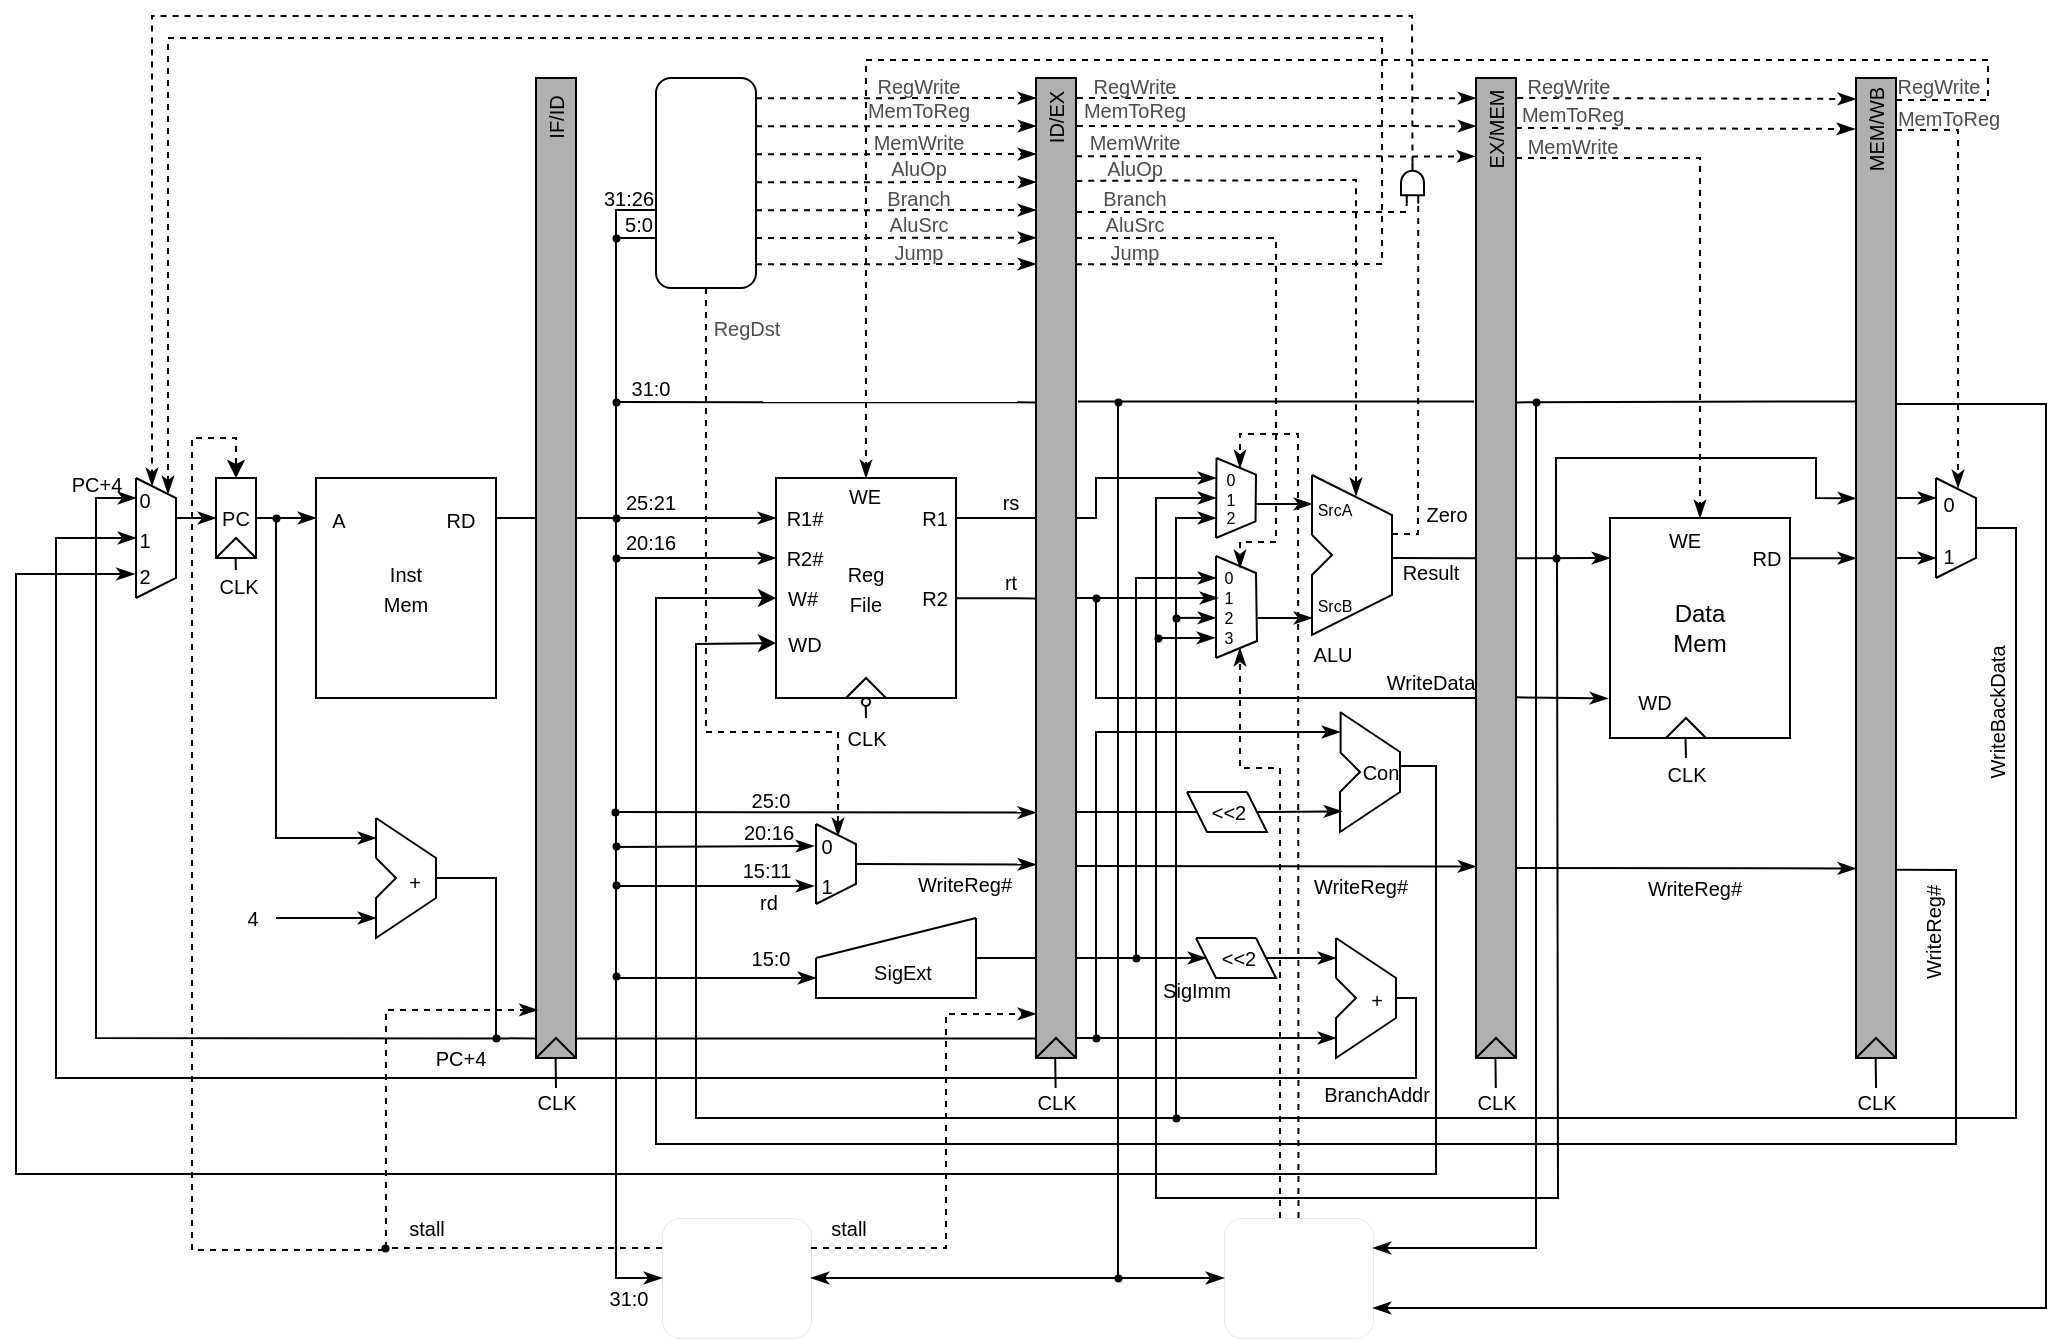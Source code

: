 <mxfile>
    <diagram id="5uhXA2S3OQWrxWfemqLr" name="第 1 页">
        <mxGraphModel dx="182" dy="120" grid="0" gridSize="10" guides="1" tooltips="1" connect="1" arrows="1" fold="1" page="1" pageScale="1" pageWidth="1654" pageHeight="2336" background="#ffffff" math="0" shadow="0">
            <root>
                <mxCell id="0"/>
                <mxCell id="1" parent="0"/>
                <mxCell id="335" value="" style="endArrow=none;html=1;rounded=0;strokeColor=#000000;endFill=1;startArrow=none;" parent="1" source="61" target="63" edge="1">
                    <mxGeometry width="50" height="50" relative="1" as="geometry">
                        <mxPoint x="420" y="340" as="sourcePoint"/>
                        <mxPoint x="420" y="569" as="targetPoint"/>
                        <Array as="points"/>
                    </mxGeometry>
                </mxCell>
                <mxCell id="231" value="" style="shape=waypoint;sketch=0;size=6;pointerEvents=1;points=[];fillColor=none;resizable=0;rotatable=0;perimeter=centerPerimeter;snapToPoint=1;fontSize=10;fontColor=#000000;strokeColor=#000000;strokeWidth=0;" parent="1" vertex="1">
                    <mxGeometry x="399.5" y="467" width="40" height="40" as="geometry"/>
                </mxCell>
                <mxCell id="308" value="" style="endArrow=none;html=1;rounded=0;strokeColor=#000000;endFill=1;startArrow=none;" parent="1" source="63" target="305" edge="1">
                    <mxGeometry width="50" height="50" relative="1" as="geometry">
                        <mxPoint x="420" y="340" as="sourcePoint"/>
                        <mxPoint x="520" y="570" as="targetPoint"/>
                        <Array as="points"/>
                    </mxGeometry>
                </mxCell>
                <mxCell id="284" value="" style="shape=waypoint;sketch=0;size=6;pointerEvents=1;points=[];fillColor=none;resizable=0;rotatable=0;perimeter=centerPerimeter;snapToPoint=1;fontSize=10;fontColor=#FFFFFF;strokeColor=#000000;strokeWidth=0;" parent="1" vertex="1">
                    <mxGeometry x="680" y="370" width="40" height="40" as="geometry"/>
                </mxCell>
                <mxCell id="144" value="&lt;font style=&quot;font-size: 10px&quot;&gt;1&lt;/font&gt;" style="text;html=1;align=center;verticalAlign=middle;resizable=0;points=[];autosize=1;strokeColor=none;fillColor=none;fontSize=8;fontColor=#000000;" parent="1" vertex="1">
                    <mxGeometry x="176" y="343" width="16" height="15" as="geometry"/>
                </mxCell>
                <mxCell id="46" value="" style="endArrow=classicThin;html=1;rounded=0;strokeColor=#000000;endFill=1;startArrow=none;" parent="1" source="305" edge="1">
                    <mxGeometry width="50" height="50" relative="1" as="geometry">
                        <mxPoint x="420" y="340" as="sourcePoint"/>
                        <mxPoint x="520" y="570" as="targetPoint"/>
                        <Array as="points">
                            <mxPoint x="420" y="570"/>
                        </Array>
                    </mxGeometry>
                </mxCell>
                <mxCell id="52" value="" style="shape=waypoint;sketch=0;size=6;pointerEvents=1;points=[];fillColor=none;resizable=0;rotatable=0;perimeter=centerPerimeter;snapToPoint=1;strokeColor=#000000;strokeWidth=0;" parent="1" vertex="1">
                    <mxGeometry x="400" y="180" width="40" height="40" as="geometry"/>
                </mxCell>
                <mxCell id="8" value="&lt;font color=&quot;#ffffff&quot;&gt;&lt;span style=&quot;font-size: 10px&quot;&gt;Control&lt;br&gt;Unit&lt;br&gt;&lt;/span&gt;&lt;/font&gt;" style="rounded=1;whiteSpace=wrap;html=1;strokeColor=#000000;fillColor=default;" parent="1" vertex="1">
                    <mxGeometry x="440" y="120" width="50" height="105" as="geometry"/>
                </mxCell>
                <mxCell id="196" value="&lt;font color=&quot;#ffffff&quot;&gt;op&lt;/font&gt;" style="text;html=1;align=center;verticalAlign=middle;resizable=0;points=[];autosize=1;strokeColor=none;fillColor=none;fontSize=10;fontColor=#000000;" parent="1" vertex="1">
                    <mxGeometry x="439.5" y="180" width="21" height="16" as="geometry"/>
                </mxCell>
                <mxCell id="188" value="MemToReg" style="text;html=1;align=center;verticalAlign=middle;resizable=0;points=[];autosize=1;strokeColor=none;fillColor=none;fontSize=10;fontColor=#4D4D4D;" parent="1" vertex="1">
                    <mxGeometry x="540" y="128" width="61" height="16" as="geometry"/>
                </mxCell>
                <mxCell id="49" value="" style="shape=waypoint;sketch=0;size=6;pointerEvents=1;points=[];fillColor=none;resizable=0;rotatable=0;perimeter=centerPerimeter;snapToPoint=1;strokeColor=#000000;strokeWidth=0;" parent="1" vertex="1">
                    <mxGeometry x="400" y="320" width="40" height="40" as="geometry"/>
                </mxCell>
                <mxCell id="50" value="" style="shape=waypoint;sketch=0;size=6;pointerEvents=1;points=[];fillColor=none;resizable=0;rotatable=0;perimeter=centerPerimeter;snapToPoint=1;strokeColor=#000000;strokeWidth=0;" parent="1" vertex="1">
                    <mxGeometry x="400" y="340" width="40" height="40" as="geometry"/>
                </mxCell>
                <mxCell id="40" value="" style="shape=waypoint;sketch=0;size=6;pointerEvents=1;points=[];fillColor=none;resizable=0;rotatable=0;perimeter=centerPerimeter;snapToPoint=1;strokeColor=#000000;strokeWidth=0;" parent="1" vertex="1">
                    <mxGeometry x="230" y="320" width="40" height="40" as="geometry"/>
                </mxCell>
                <mxCell id="3" value="" style="endArrow=none;html=1;strokeColor=#000000;rounded=0;" parent="1" edge="1">
                    <mxGeometry width="50" height="50" relative="1" as="geometry">
                        <mxPoint x="180" y="380" as="sourcePoint"/>
                        <mxPoint x="180" y="320" as="targetPoint"/>
                        <Array as="points">
                            <mxPoint x="200" y="370"/>
                            <mxPoint x="200" y="330"/>
                        </Array>
                    </mxGeometry>
                </mxCell>
                <mxCell id="4" value="" style="endArrow=none;html=1;rounded=0;strokeColor=#000000;" parent="1" edge="1">
                    <mxGeometry width="50" height="50" relative="1" as="geometry">
                        <mxPoint x="180" y="380" as="sourcePoint"/>
                        <mxPoint x="180" y="320" as="targetPoint"/>
                        <Array as="points">
                            <mxPoint x="180" y="340"/>
                        </Array>
                    </mxGeometry>
                </mxCell>
                <mxCell id="33" value="" style="edgeStyle=none;rounded=0;html=1;endArrow=classicThin;endFill=1;strokeColor=#000000;entryX=0;entryY=0.182;entryDx=0;entryDy=0;entryPerimeter=0;startArrow=none;" parent="1" source="40" target="6" edge="1">
                    <mxGeometry relative="1" as="geometry">
                        <Array as="points">
                            <mxPoint x="260" y="340"/>
                            <mxPoint x="270" y="340"/>
                        </Array>
                    </mxGeometry>
                </mxCell>
                <mxCell id="5" value="&lt;font style=&quot;font-size: 10px&quot; color=&quot;#000000&quot;&gt;PC&lt;/font&gt;" style="rounded=0;whiteSpace=wrap;html=1;fillColor=none;strokeColor=#000000;" parent="1" vertex="1">
                    <mxGeometry x="220" y="320" width="20" height="40" as="geometry"/>
                </mxCell>
                <mxCell id="6" value="&lt;font style=&quot;font-size: 10px&quot; color=&quot;#000000&quot;&gt;Inst&lt;br&gt;Mem&lt;/font&gt;" style="rounded=0;whiteSpace=wrap;html=1;strokeColor=#000000;fillColor=none;" parent="1" vertex="1">
                    <mxGeometry x="270" y="320" width="90" height="110" as="geometry"/>
                </mxCell>
                <mxCell id="7" value="" style="rounded=0;whiteSpace=wrap;html=1;strokeColor=#000000;fillColor=#B0B0B0;" parent="1" vertex="1">
                    <mxGeometry x="380" y="120" width="20" height="490" as="geometry"/>
                </mxCell>
                <mxCell id="9" value="&lt;font style=&quot;font-size: 10px&quot; color=&quot;#000000&quot;&gt;Reg&lt;br&gt;File&lt;/font&gt;" style="rounded=0;whiteSpace=wrap;html=1;strokeColor=#000000;fillColor=none;" parent="1" vertex="1">
                    <mxGeometry x="500" y="320" width="90" height="110" as="geometry"/>
                </mxCell>
                <mxCell id="12" value="" style="endArrow=none;html=1;rounded=0;strokeColor=#000000;" parent="1" edge="1">
                    <mxGeometry width="50" height="50" relative="1" as="geometry">
                        <mxPoint x="520" y="560" as="sourcePoint"/>
                        <mxPoint x="600" y="540" as="targetPoint"/>
                        <Array as="points">
                            <mxPoint x="520" y="580"/>
                            <mxPoint x="600" y="580"/>
                        </Array>
                    </mxGeometry>
                </mxCell>
                <mxCell id="13" value="" style="endArrow=none;html=1;rounded=0;strokeColor=#000000;" parent="1" edge="1">
                    <mxGeometry width="50" height="50" relative="1" as="geometry">
                        <mxPoint x="520" y="560" as="sourcePoint"/>
                        <mxPoint x="600" y="540" as="targetPoint"/>
                    </mxGeometry>
                </mxCell>
                <mxCell id="14" value="" style="rounded=0;whiteSpace=wrap;html=1;strokeColor=#000000;fillColor=#B0B0B0;" parent="1" vertex="1">
                    <mxGeometry x="630" y="120" width="20" height="490" as="geometry"/>
                </mxCell>
                <mxCell id="17" value="" style="endArrow=none;html=1;rounded=0;strokeColor=#000000;" parent="1" edge="1">
                    <mxGeometry width="50" height="50" relative="1" as="geometry">
                        <mxPoint x="768" y="348.5" as="sourcePoint"/>
                        <mxPoint x="768" y="318.5" as="targetPoint"/>
                        <Array as="points">
                            <mxPoint x="778" y="358.5"/>
                            <mxPoint x="768" y="368.5"/>
                            <mxPoint x="768" y="398.5"/>
                            <mxPoint x="808" y="378.5"/>
                            <mxPoint x="808" y="338.5"/>
                        </Array>
                    </mxGeometry>
                </mxCell>
                <mxCell id="18" value="" style="endArrow=none;html=1;rounded=0;strokeColor=#000000;" parent="1" edge="1">
                    <mxGeometry width="50" height="50" relative="1" as="geometry">
                        <mxPoint x="768" y="348.5" as="sourcePoint"/>
                        <mxPoint x="768" y="318.5" as="targetPoint"/>
                    </mxGeometry>
                </mxCell>
                <mxCell id="23" value="" style="endArrow=none;html=1;rounded=0;strokeColor=#000000;" parent="1" edge="1">
                    <mxGeometry width="50" height="50" relative="1" as="geometry">
                        <mxPoint x="780" y="570" as="sourcePoint"/>
                        <mxPoint x="780" y="550" as="targetPoint"/>
                        <Array as="points">
                            <mxPoint x="790" y="580"/>
                            <mxPoint x="780" y="590"/>
                            <mxPoint x="780" y="610"/>
                            <mxPoint x="810" y="590"/>
                            <mxPoint x="810" y="570"/>
                        </Array>
                    </mxGeometry>
                </mxCell>
                <mxCell id="24" value="" style="endArrow=none;html=1;rounded=0;strokeColor=#000000;" parent="1" edge="1">
                    <mxGeometry width="50" height="50" relative="1" as="geometry">
                        <mxPoint x="780" y="570" as="sourcePoint"/>
                        <mxPoint x="780" y="550" as="targetPoint"/>
                    </mxGeometry>
                </mxCell>
                <mxCell id="25" value="" style="rounded=0;whiteSpace=wrap;html=1;strokeColor=#000000;fillColor=#B0B0B0;" parent="1" vertex="1">
                    <mxGeometry x="850" y="120" width="20" height="490" as="geometry"/>
                </mxCell>
                <mxCell id="26" value="&lt;font color=&quot;#000000&quot;&gt;Data&lt;br&gt;Mem&lt;/font&gt;" style="rounded=0;whiteSpace=wrap;html=1;strokeColor=#000000;fillColor=none;" parent="1" vertex="1">
                    <mxGeometry x="917" y="340" width="90" height="110" as="geometry"/>
                </mxCell>
                <mxCell id="27" value="" style="rounded=0;whiteSpace=wrap;html=1;strokeColor=#000000;fillColor=#B0B0B0;" parent="1" vertex="1">
                    <mxGeometry x="1040" y="120" width="20" height="490" as="geometry"/>
                </mxCell>
                <mxCell id="28" value="" style="endArrow=none;html=1;strokeColor=#000000;rounded=0;" parent="1" edge="1">
                    <mxGeometry width="50" height="50" relative="1" as="geometry">
                        <mxPoint x="1080" y="370" as="sourcePoint"/>
                        <mxPoint x="1080" y="320" as="targetPoint"/>
                        <Array as="points">
                            <mxPoint x="1100" y="360"/>
                            <mxPoint x="1100" y="330"/>
                        </Array>
                    </mxGeometry>
                </mxCell>
                <mxCell id="29" value="" style="endArrow=none;html=1;rounded=0;strokeColor=#000000;" parent="1" edge="1">
                    <mxGeometry width="50" height="50" relative="1" as="geometry">
                        <mxPoint x="1080" y="370" as="sourcePoint"/>
                        <mxPoint x="1080" y="320" as="targetPoint"/>
                    </mxGeometry>
                </mxCell>
                <mxCell id="32" value="" style="endArrow=classicThin;html=1;rounded=0;strokeColor=#000000;endFill=1;" parent="1" target="5" edge="1">
                    <mxGeometry width="50" height="50" relative="1" as="geometry">
                        <mxPoint x="200" y="340" as="sourcePoint"/>
                        <mxPoint x="250" y="290" as="targetPoint"/>
                    </mxGeometry>
                </mxCell>
                <mxCell id="34" value="" style="endArrow=classicThin;html=1;rounded=0;strokeColor=#000000;exitX=0.568;exitY=0.572;exitDx=0;exitDy=0;exitPerimeter=0;endFill=1;" parent="1" source="40" edge="1">
                    <mxGeometry width="50" height="50" relative="1" as="geometry">
                        <mxPoint x="260" y="340" as="sourcePoint"/>
                        <mxPoint x="300" y="500" as="targetPoint"/>
                        <Array as="points">
                            <mxPoint x="250" y="500"/>
                        </Array>
                    </mxGeometry>
                </mxCell>
                <mxCell id="35" value="" style="endArrow=none;html=1;rounded=0;strokeColor=#000000;" parent="1" edge="1">
                    <mxGeometry width="50" height="50" relative="1" as="geometry">
                        <mxPoint x="300.0" y="510" as="sourcePoint"/>
                        <mxPoint x="300.0" y="490" as="targetPoint"/>
                        <Array as="points">
                            <mxPoint x="310" y="520"/>
                            <mxPoint x="300" y="530"/>
                            <mxPoint x="300" y="550"/>
                            <mxPoint x="330" y="530"/>
                            <mxPoint x="330" y="510"/>
                        </Array>
                    </mxGeometry>
                </mxCell>
                <mxCell id="36" value="" style="endArrow=none;html=1;rounded=0;strokeColor=#000000;" parent="1" edge="1">
                    <mxGeometry width="50" height="50" relative="1" as="geometry">
                        <mxPoint x="300" y="510" as="sourcePoint"/>
                        <mxPoint x="300" y="490" as="targetPoint"/>
                    </mxGeometry>
                </mxCell>
                <mxCell id="37" value="" style="endArrow=classicThin;html=1;rounded=0;strokeColor=#000000;exitX=0;exitY=0.98;exitDx=0;exitDy=0;exitPerimeter=0;endFill=1;" parent="1" source="7" edge="1">
                    <mxGeometry width="50" height="50" relative="1" as="geometry">
                        <mxPoint x="160" y="600" as="sourcePoint"/>
                        <mxPoint x="180" y="330" as="targetPoint"/>
                        <Array as="points">
                            <mxPoint x="160" y="600"/>
                            <mxPoint x="160" y="330"/>
                        </Array>
                    </mxGeometry>
                </mxCell>
                <mxCell id="38" value="" style="endArrow=none;html=1;rounded=0;strokeColor=#000000;" parent="1" edge="1">
                    <mxGeometry width="50" height="50" relative="1" as="geometry">
                        <mxPoint x="360" y="600" as="sourcePoint"/>
                        <mxPoint x="330" y="520" as="targetPoint"/>
                        <Array as="points">
                            <mxPoint x="360" y="520"/>
                        </Array>
                    </mxGeometry>
                </mxCell>
                <mxCell id="39" value="" style="shape=waypoint;sketch=0;size=6;pointerEvents=1;points=[];fillColor=none;resizable=0;rotatable=0;perimeter=centerPerimeter;snapToPoint=1;strokeColor=#000000;strokeWidth=0;" parent="1" vertex="1">
                    <mxGeometry x="340" y="580" width="40" height="40" as="geometry"/>
                </mxCell>
                <mxCell id="41" value="" style="edgeStyle=none;rounded=0;html=1;endArrow=none;endFill=1;strokeColor=#000000;entryDx=0;entryDy=0;entryPerimeter=0;" parent="1" source="5" target="40" edge="1">
                    <mxGeometry relative="1" as="geometry">
                        <mxPoint x="250" y="340" as="sourcePoint"/>
                        <mxPoint x="280" y="340.02" as="targetPoint"/>
                        <Array as="points"/>
                    </mxGeometry>
                </mxCell>
                <mxCell id="42" value="" style="endArrow=none;html=1;rounded=0;strokeColor=#000000;exitX=0;exitY=1;exitDx=0;exitDy=0;entryX=1;entryY=1;entryDx=0;entryDy=0;" parent="1" source="5" target="5" edge="1">
                    <mxGeometry width="50" height="50" relative="1" as="geometry">
                        <mxPoint x="460" y="440" as="sourcePoint"/>
                        <mxPoint x="240" y="380" as="targetPoint"/>
                        <Array as="points">
                            <mxPoint x="230" y="350"/>
                        </Array>
                    </mxGeometry>
                </mxCell>
                <mxCell id="43" value="" style="endArrow=none;html=1;rounded=0;strokeColor=#000000;exitX=0.999;exitY=0.182;exitDx=0;exitDy=0;exitPerimeter=0;entryX=0.01;entryY=0.449;entryDx=0;entryDy=0;entryPerimeter=0;" parent="1" source="6" target="7" edge="1">
                    <mxGeometry width="50" height="50" relative="1" as="geometry">
                        <mxPoint x="460" y="440" as="sourcePoint"/>
                        <mxPoint x="510" y="390" as="targetPoint"/>
                    </mxGeometry>
                </mxCell>
                <mxCell id="44" value="" style="endArrow=none;html=1;rounded=0;strokeColor=#000000;exitDx=0;exitDy=0;exitPerimeter=0;startArrow=none;" parent="1" source="52" edge="1">
                    <mxGeometry width="50" height="50" relative="1" as="geometry">
                        <mxPoint x="590" y="420" as="sourcePoint"/>
                        <mxPoint x="440" y="186" as="targetPoint"/>
                        <Array as="points">
                            <mxPoint x="420" y="186"/>
                        </Array>
                    </mxGeometry>
                </mxCell>
                <mxCell id="47" value="" style="endArrow=classicThin;html=1;rounded=0;strokeColor=#000000;entryX=0;entryY=0.182;entryDx=0;entryDy=0;entryPerimeter=0;endFill=1;" parent="1" target="9" edge="1">
                    <mxGeometry width="50" height="50" relative="1" as="geometry">
                        <mxPoint x="420" y="340" as="sourcePoint"/>
                        <mxPoint x="470" y="290" as="targetPoint"/>
                    </mxGeometry>
                </mxCell>
                <mxCell id="48" value="" style="endArrow=classicThin;html=1;rounded=0;strokeColor=#000000;entryX=0;entryY=0.364;entryDx=0;entryDy=0;entryPerimeter=0;endFill=1;" parent="1" target="9" edge="1">
                    <mxGeometry width="50" height="50" relative="1" as="geometry">
                        <mxPoint x="420" y="360" as="sourcePoint"/>
                        <mxPoint x="580" y="350" as="targetPoint"/>
                    </mxGeometry>
                </mxCell>
                <mxCell id="53" value="" style="endArrow=none;html=1;rounded=0;strokeColor=#000000;entryDx=0;entryDy=0;startArrow=none;" parent="1" source="252" target="52" edge="1">
                    <mxGeometry width="50" height="50" relative="1" as="geometry">
                        <mxPoint x="440" y="300" as="sourcePoint"/>
                        <mxPoint x="440" y="165" as="targetPoint"/>
                        <Array as="points"/>
                    </mxGeometry>
                </mxCell>
                <mxCell id="55" value="" style="endArrow=none;html=1;rounded=0;strokeColor=#000000;exitX=0.558;exitY=0.495;exitDx=0;exitDy=0;exitPerimeter=0;" parent="1" source="52" edge="1">
                    <mxGeometry width="50" height="50" relative="1" as="geometry">
                        <mxPoint x="520" y="240" as="sourcePoint"/>
                        <mxPoint x="440" y="200" as="targetPoint"/>
                    </mxGeometry>
                </mxCell>
                <mxCell id="56" value="" style="endArrow=classicThin;html=1;rounded=0;strokeColor=#000000;endFill=1;startArrow=none;" parent="1" edge="1">
                    <mxGeometry width="50" height="50" relative="1" as="geometry">
                        <mxPoint x="419" y="504.5" as="sourcePoint"/>
                        <mxPoint x="519" y="504" as="targetPoint"/>
                    </mxGeometry>
                </mxCell>
                <mxCell id="57" value="" style="endArrow=classicThin;html=1;rounded=0;strokeColor=#000000;endFill=1;" parent="1" edge="1">
                    <mxGeometry width="50" height="50" relative="1" as="geometry">
                        <mxPoint x="419" y="524" as="sourcePoint"/>
                        <mxPoint x="519" y="524" as="targetPoint"/>
                    </mxGeometry>
                </mxCell>
                <mxCell id="58" value="" style="endArrow=none;html=1;rounded=0;strokeColor=#000000;entryX=0;entryY=0.898;entryDx=0;entryDy=0;entryPerimeter=0;" parent="1" target="14" edge="1">
                    <mxGeometry width="50" height="50" relative="1" as="geometry">
                        <mxPoint x="600" y="560" as="sourcePoint"/>
                        <mxPoint x="650" y="560" as="targetPoint"/>
                    </mxGeometry>
                </mxCell>
                <mxCell id="59" value="" style="endArrow=classicThin;html=1;rounded=0;strokeColor=#000000;entryX=0;entryY=0.776;entryDx=0;entryDy=0;entryPerimeter=0;endFill=1;" parent="1" edge="1">
                    <mxGeometry width="50" height="50" relative="1" as="geometry">
                        <mxPoint x="540" y="513" as="sourcePoint"/>
                        <mxPoint x="630" y="513.24" as="targetPoint"/>
                    </mxGeometry>
                </mxCell>
                <mxCell id="60" value="" style="endArrow=none;html=1;rounded=0;strokeColor=#000000;" parent="1" edge="1">
                    <mxGeometry width="50" height="50" relative="1" as="geometry">
                        <mxPoint x="400" y="340" as="sourcePoint"/>
                        <mxPoint x="420" y="340" as="targetPoint"/>
                    </mxGeometry>
                </mxCell>
                <mxCell id="62" value="" style="endArrow=none;html=1;rounded=0;strokeColor=#000000;endFill=1;" parent="1" target="61" edge="1">
                    <mxGeometry width="50" height="50" relative="1" as="geometry">
                        <mxPoint x="420" y="490" as="sourcePoint"/>
                        <mxPoint x="520" y="490" as="targetPoint"/>
                    </mxGeometry>
                </mxCell>
                <mxCell id="64" value="" style="endArrow=none;html=1;rounded=0;strokeColor=#000000;entryX=0.018;entryY=0.449;entryDx=0;entryDy=0;entryPerimeter=0;exitX=1;exitY=0.182;exitDx=0;exitDy=0;exitPerimeter=0;" parent="1" source="9" target="14" edge="1">
                    <mxGeometry width="50" height="50" relative="1" as="geometry">
                        <mxPoint x="600" y="330" as="sourcePoint"/>
                        <mxPoint x="640" y="350" as="targetPoint"/>
                    </mxGeometry>
                </mxCell>
                <mxCell id="65" value="" style="endArrow=none;html=1;rounded=0;strokeColor=#000000;entryX=0;entryY=0.531;entryDx=0;entryDy=0;entryPerimeter=0;exitX=1;exitY=0.547;exitDx=0;exitDy=0;exitPerimeter=0;" parent="1" source="9" target="14" edge="1">
                    <mxGeometry width="50" height="50" relative="1" as="geometry">
                        <mxPoint x="610" y="380" as="sourcePoint"/>
                        <mxPoint x="660" y="330" as="targetPoint"/>
                    </mxGeometry>
                </mxCell>
                <mxCell id="67" value="" style="endArrow=classicThin;html=1;rounded=0;strokeColor=#000000;endFill=1;" parent="1" edge="1">
                    <mxGeometry width="50" height="50" relative="1" as="geometry">
                        <mxPoint x="650" y="380" as="sourcePoint"/>
                        <mxPoint x="721" y="380" as="targetPoint"/>
                    </mxGeometry>
                </mxCell>
                <mxCell id="68" value="" style="endArrow=classicThin;html=1;rounded=0;strokeColor=#000000;endFill=1;" parent="1" edge="1">
                    <mxGeometry width="50" height="50" relative="1" as="geometry">
                        <mxPoint x="650" y="560" as="sourcePoint"/>
                        <mxPoint x="715" y="560" as="targetPoint"/>
                    </mxGeometry>
                </mxCell>
                <mxCell id="69" value="" style="endArrow=none;html=1;rounded=0;strokeColor=#000000;exitX=1;exitY=0.98;exitDx=0;exitDy=0;exitPerimeter=0;entryX=0;entryY=0.98;entryDx=0;entryDy=0;entryPerimeter=0;" parent="1" source="7" target="14" edge="1">
                    <mxGeometry width="50" height="50" relative="1" as="geometry">
                        <mxPoint x="420" y="600" as="sourcePoint"/>
                        <mxPoint x="490" y="500" as="targetPoint"/>
                    </mxGeometry>
                </mxCell>
                <mxCell id="70" value="" style="endArrow=classicThin;html=1;rounded=0;strokeColor=#000000;endFill=1;" parent="1" edge="1">
                    <mxGeometry width="50" height="50" relative="1" as="geometry">
                        <mxPoint x="650" y="600" as="sourcePoint"/>
                        <mxPoint x="780" y="600" as="targetPoint"/>
                    </mxGeometry>
                </mxCell>
                <mxCell id="72" value="" style="endArrow=classicThin;html=1;rounded=0;strokeColor=#000000;endFill=1;" parent="1" edge="1">
                    <mxGeometry width="50" height="50" relative="1" as="geometry">
                        <mxPoint x="741" y="390" as="sourcePoint"/>
                        <mxPoint x="768" y="390" as="targetPoint"/>
                    </mxGeometry>
                </mxCell>
                <mxCell id="73" value="" style="endArrow=classicThin;html=1;rounded=0;strokeColor=#000000;startArrow=none;endFill=1;" parent="1" source="74" edge="1">
                    <mxGeometry width="50" height="50" relative="1" as="geometry">
                        <mxPoint x="680" y="560" as="sourcePoint"/>
                        <mxPoint x="720" y="370" as="targetPoint"/>
                        <Array as="points">
                            <mxPoint x="680" y="370"/>
                        </Array>
                    </mxGeometry>
                </mxCell>
                <mxCell id="74" value="" style="shape=waypoint;sketch=0;size=6;pointerEvents=1;points=[];fillColor=none;resizable=0;rotatable=0;perimeter=centerPerimeter;snapToPoint=1;strokeColor=#000000;strokeWidth=0;" parent="1" vertex="1">
                    <mxGeometry x="660" y="540" width="40" height="40" as="geometry"/>
                </mxCell>
                <mxCell id="75" value="" style="endArrow=none;html=1;rounded=0;strokeColor=#000000;" parent="1" target="74" edge="1">
                    <mxGeometry width="50" height="50" relative="1" as="geometry">
                        <mxPoint x="680" y="560" as="sourcePoint"/>
                        <mxPoint x="700" y="400" as="targetPoint"/>
                        <Array as="points"/>
                    </mxGeometry>
                </mxCell>
                <mxCell id="76" value="" style="endArrow=classicThin;html=1;rounded=0;strokeColor=#000000;endFill=1;" parent="1" edge="1">
                    <mxGeometry width="50" height="50" relative="1" as="geometry">
                        <mxPoint x="745" y="560" as="sourcePoint"/>
                        <mxPoint x="780" y="560" as="targetPoint"/>
                    </mxGeometry>
                </mxCell>
                <mxCell id="77" value="" style="endArrow=none;html=1;rounded=0;strokeColor=#000000;entryX=0.002;entryY=0.49;entryDx=0;entryDy=0;entryPerimeter=0;" parent="1" target="25" edge="1">
                    <mxGeometry width="50" height="50" relative="1" as="geometry">
                        <mxPoint x="808" y="360" as="sourcePoint"/>
                        <mxPoint x="850" y="360" as="targetPoint"/>
                    </mxGeometry>
                </mxCell>
                <mxCell id="78" value="" style="endArrow=classicThin;html=1;rounded=0;strokeColor=#000000;endFill=1;" parent="1" edge="1">
                    <mxGeometry width="50" height="50" relative="1" as="geometry">
                        <mxPoint x="810" y="580" as="sourcePoint"/>
                        <mxPoint x="180" y="350" as="targetPoint"/>
                        <Array as="points">
                            <mxPoint x="820" y="580"/>
                            <mxPoint x="820" y="620"/>
                            <mxPoint x="140" y="620"/>
                            <mxPoint x="140" y="350"/>
                        </Array>
                    </mxGeometry>
                </mxCell>
                <mxCell id="80" value="" style="shape=waypoint;sketch=0;size=6;pointerEvents=1;points=[];fillColor=none;resizable=0;rotatable=0;perimeter=centerPerimeter;snapToPoint=1;strokeColor=#000000;strokeWidth=0;" parent="1" vertex="1">
                    <mxGeometry x="640" y="360" width="40" height="40" as="geometry"/>
                </mxCell>
                <mxCell id="81" value="" style="endArrow=none;html=1;rounded=0;strokeColor=#000000;" parent="1" source="80" edge="1">
                    <mxGeometry width="50" height="50" relative="1" as="geometry">
                        <mxPoint x="805" y="480" as="sourcePoint"/>
                        <mxPoint x="850" y="430" as="targetPoint"/>
                        <Array as="points">
                            <mxPoint x="660" y="430"/>
                        </Array>
                    </mxGeometry>
                </mxCell>
                <mxCell id="82" value="" style="endArrow=classicThin;html=1;rounded=0;strokeColor=#000000;entryX=0;entryY=0.182;entryDx=0;entryDy=0;entryPerimeter=0;endFill=1;exitX=1;exitY=0.49;exitDx=0;exitDy=0;exitPerimeter=0;" parent="1" source="25" target="26" edge="1">
                    <mxGeometry width="50" height="50" relative="1" as="geometry">
                        <mxPoint x="880" y="350" as="sourcePoint"/>
                        <mxPoint x="925" y="310" as="targetPoint"/>
                        <Array as="points"/>
                    </mxGeometry>
                </mxCell>
                <mxCell id="83" value="" style="endArrow=classicThin;html=1;rounded=0;strokeColor=#000000;endFill=1;exitX=1;exitY=0.632;exitDx=0;exitDy=0;exitPerimeter=0;entryX=-0.011;entryY=0.82;entryDx=0;entryDy=0;entryPerimeter=0;" parent="1" source="25" target="26" edge="1">
                    <mxGeometry width="50" height="50" relative="1" as="geometry">
                        <mxPoint x="890" y="410" as="sourcePoint"/>
                        <mxPoint x="910" y="430" as="targetPoint"/>
                    </mxGeometry>
                </mxCell>
                <mxCell id="84" value="" style="endArrow=classicThin;html=1;rounded=0;strokeColor=#000000;endFill=1;entryX=0;entryY=0.49;entryDx=0;entryDy=0;entryPerimeter=0;exitX=0.998;exitY=0.509;exitDx=0;exitDy=0;exitPerimeter=0;" parent="1" source="219" target="27" edge="1">
                    <mxGeometry width="50" height="50" relative="1" as="geometry">
                        <mxPoint x="1010" y="360" as="sourcePoint"/>
                        <mxPoint x="1030" y="350" as="targetPoint"/>
                    </mxGeometry>
                </mxCell>
                <mxCell id="85" value="" style="endArrow=classicThin;html=1;rounded=0;strokeColor=#000000;entryX=0;entryY=0.776;entryDx=0;entryDy=0;entryPerimeter=0;endFill=1;" parent="1" edge="1">
                    <mxGeometry width="50" height="50" relative="1" as="geometry">
                        <mxPoint x="650" y="514" as="sourcePoint"/>
                        <mxPoint x="850" y="514.24" as="targetPoint"/>
                    </mxGeometry>
                </mxCell>
                <mxCell id="86" value="" style="endArrow=classicThin;html=1;rounded=0;strokeColor=#000000;entryX=0;entryY=0.776;entryDx=0;entryDy=0;entryPerimeter=0;endFill=1;" parent="1" edge="1">
                    <mxGeometry width="50" height="50" relative="1" as="geometry">
                        <mxPoint x="870" y="515" as="sourcePoint"/>
                        <mxPoint x="1040" y="515.24" as="targetPoint"/>
                    </mxGeometry>
                </mxCell>
                <mxCell id="87" value="" style="endArrow=classicThin;html=1;rounded=0;strokeColor=#000000;entryX=0;entryY=0.429;entryDx=0;entryDy=0;entryPerimeter=0;endFill=1;" parent="1" target="27" edge="1">
                    <mxGeometry width="50" height="50" relative="1" as="geometry">
                        <mxPoint x="890" y="360" as="sourcePoint"/>
                        <mxPoint x="940" y="310" as="targetPoint"/>
                        <Array as="points">
                            <mxPoint x="890" y="310"/>
                            <mxPoint x="1020" y="310"/>
                            <mxPoint x="1020" y="330"/>
                        </Array>
                    </mxGeometry>
                </mxCell>
                <mxCell id="88" value="" style="endArrow=classicThin;html=1;rounded=0;strokeColor=#000000;endFill=1;" parent="1" edge="1">
                    <mxGeometry width="50" height="50" relative="1" as="geometry">
                        <mxPoint x="1060" y="330" as="sourcePoint"/>
                        <mxPoint x="1080" y="330" as="targetPoint"/>
                    </mxGeometry>
                </mxCell>
                <mxCell id="89" value="" style="endArrow=classicThin;html=1;rounded=0;strokeColor=#000000;endFill=1;" parent="1" edge="1">
                    <mxGeometry width="50" height="50" relative="1" as="geometry">
                        <mxPoint x="1060" y="360" as="sourcePoint"/>
                        <mxPoint x="1080" y="360" as="targetPoint"/>
                    </mxGeometry>
                </mxCell>
                <mxCell id="90" value="" style="endArrow=classic;html=1;rounded=0;strokeColor=#000000;entryX=0;entryY=0.75;entryDx=0;entryDy=0;" parent="1" target="9" edge="1">
                    <mxGeometry width="50" height="50" relative="1" as="geometry">
                        <mxPoint x="1100" y="345" as="sourcePoint"/>
                        <mxPoint x="1150" y="295" as="targetPoint"/>
                        <Array as="points">
                            <mxPoint x="1120" y="345"/>
                            <mxPoint x="1120" y="640"/>
                            <mxPoint x="460" y="640"/>
                            <mxPoint x="460" y="403"/>
                        </Array>
                    </mxGeometry>
                </mxCell>
                <mxCell id="91" value="" style="endArrow=classic;html=1;rounded=0;strokeColor=#000000;exitX=1.016;exitY=0.808;exitDx=0;exitDy=0;exitPerimeter=0;" parent="1" edge="1" source="27">
                    <mxGeometry width="50" height="50" relative="1" as="geometry">
                        <mxPoint x="1070" y="514" as="sourcePoint"/>
                        <mxPoint x="500" y="380" as="targetPoint"/>
                        <Array as="points">
                            <mxPoint x="1090" y="516"/>
                            <mxPoint x="1090" y="653"/>
                            <mxPoint x="440" y="653"/>
                            <mxPoint x="440" y="380"/>
                        </Array>
                    </mxGeometry>
                </mxCell>
                <mxCell id="92" value="" style="endArrow=none;html=1;rounded=0;strokeColor=#000000;" parent="1" edge="1">
                    <mxGeometry width="50" height="50" relative="1" as="geometry">
                        <mxPoint x="1040" y="610" as="sourcePoint"/>
                        <mxPoint x="1060" y="610" as="targetPoint"/>
                        <Array as="points">
                            <mxPoint x="1050" y="600"/>
                        </Array>
                    </mxGeometry>
                </mxCell>
                <mxCell id="93" value="" style="endArrow=none;html=1;rounded=0;strokeColor=#000000;" parent="1" edge="1">
                    <mxGeometry width="50" height="50" relative="1" as="geometry">
                        <mxPoint x="630" y="610" as="sourcePoint"/>
                        <mxPoint x="650" y="610" as="targetPoint"/>
                        <Array as="points">
                            <mxPoint x="640" y="600"/>
                        </Array>
                    </mxGeometry>
                </mxCell>
                <mxCell id="94" value="" style="endArrow=none;html=1;rounded=0;strokeColor=#000000;" parent="1" edge="1">
                    <mxGeometry width="50" height="50" relative="1" as="geometry">
                        <mxPoint x="850" y="610" as="sourcePoint"/>
                        <mxPoint x="870" y="610" as="targetPoint"/>
                        <Array as="points">
                            <mxPoint x="860" y="600"/>
                        </Array>
                    </mxGeometry>
                </mxCell>
                <mxCell id="95" value="" style="endArrow=none;html=1;rounded=0;strokeColor=#000000;" parent="1" edge="1">
                    <mxGeometry width="50" height="50" relative="1" as="geometry">
                        <mxPoint x="380" y="610" as="sourcePoint"/>
                        <mxPoint x="400" y="610" as="targetPoint"/>
                        <Array as="points">
                            <mxPoint x="390" y="600"/>
                        </Array>
                    </mxGeometry>
                </mxCell>
                <mxCell id="96" value="" style="endArrow=none;html=1;rounded=0;strokeColor=#000000;" parent="1" edge="1">
                    <mxGeometry width="50" height="50" relative="1" as="geometry">
                        <mxPoint x="535" y="430" as="sourcePoint"/>
                        <mxPoint x="555" y="430" as="targetPoint"/>
                        <Array as="points">
                            <mxPoint x="545" y="420"/>
                        </Array>
                    </mxGeometry>
                </mxCell>
                <mxCell id="100" value="" style="endArrow=none;html=1;rounded=0;strokeColor=#000000;" parent="1" edge="1">
                    <mxGeometry width="50" height="50" relative="1" as="geometry">
                        <mxPoint x="945" y="450" as="sourcePoint"/>
                        <mxPoint x="965" y="450" as="targetPoint"/>
                        <Array as="points">
                            <mxPoint x="955" y="440"/>
                        </Array>
                    </mxGeometry>
                </mxCell>
                <mxCell id="104" value="" style="ellipse;whiteSpace=wrap;html=1;aspect=fixed;labelBorderColor=#000000;strokeColor=#000000;strokeWidth=1;fillColor=none;perimeterSpacing=0;" parent="1" vertex="1">
                    <mxGeometry x="543" y="430" width="4" height="4" as="geometry"/>
                </mxCell>
                <mxCell id="106" value="" style="endArrow=none;html=1;rounded=0;strokeColor=#000000;" parent="1" edge="1">
                    <mxGeometry width="50" height="50" relative="1" as="geometry">
                        <mxPoint x="545" y="440" as="sourcePoint"/>
                        <mxPoint x="544.88" y="434" as="targetPoint"/>
                    </mxGeometry>
                </mxCell>
                <mxCell id="107" value="" style="endArrow=none;html=1;rounded=0;strokeColor=#000000;" parent="1" edge="1">
                    <mxGeometry width="50" height="50" relative="1" as="geometry">
                        <mxPoint x="229.92" y="366" as="sourcePoint"/>
                        <mxPoint x="229.8" y="360" as="targetPoint"/>
                    </mxGeometry>
                </mxCell>
                <mxCell id="108" value="" style="endArrow=none;html=1;rounded=0;strokeColor=#000000;" parent="1" edge="1">
                    <mxGeometry width="50" height="50" relative="1" as="geometry">
                        <mxPoint x="390" y="625" as="sourcePoint"/>
                        <mxPoint x="389.8" y="610" as="targetPoint"/>
                    </mxGeometry>
                </mxCell>
                <mxCell id="109" value="" style="endArrow=none;html=1;rounded=0;strokeColor=#000000;" parent="1" edge="1">
                    <mxGeometry width="50" height="50" relative="1" as="geometry">
                        <mxPoint x="639.8" y="625" as="sourcePoint"/>
                        <mxPoint x="639.6" y="610" as="targetPoint"/>
                    </mxGeometry>
                </mxCell>
                <mxCell id="110" value="" style="endArrow=none;html=1;rounded=0;strokeColor=#000000;" parent="1" edge="1">
                    <mxGeometry width="50" height="50" relative="1" as="geometry">
                        <mxPoint x="859.91" y="625" as="sourcePoint"/>
                        <mxPoint x="859.71" y="610" as="targetPoint"/>
                    </mxGeometry>
                </mxCell>
                <mxCell id="111" value="" style="endArrow=none;html=1;rounded=0;strokeColor=#000000;" parent="1" edge="1">
                    <mxGeometry width="50" height="50" relative="1" as="geometry">
                        <mxPoint x="1050.03" y="625" as="sourcePoint"/>
                        <mxPoint x="1049.83" y="610" as="targetPoint"/>
                    </mxGeometry>
                </mxCell>
                <mxCell id="112" value="" style="endArrow=none;html=1;rounded=0;strokeColor=#000000;" parent="1" edge="1">
                    <mxGeometry width="50" height="50" relative="1" as="geometry">
                        <mxPoint x="955" y="460" as="sourcePoint"/>
                        <mxPoint x="954.76" y="450" as="targetPoint"/>
                    </mxGeometry>
                </mxCell>
                <mxCell id="113" value="" style="endArrow=classicThin;html=1;rounded=0;strokeColor=#000000;entryX=0;entryY=0.163;entryDx=0;entryDy=0;entryPerimeter=0;endFill=1;dashed=1;" parent="1" target="14" edge="1">
                    <mxGeometry width="50" height="50" relative="1" as="geometry">
                        <mxPoint x="490" y="200" as="sourcePoint"/>
                        <mxPoint x="540" y="150" as="targetPoint"/>
                    </mxGeometry>
                </mxCell>
                <mxCell id="116" value="" style="endArrow=classicThin;html=1;rounded=0;strokeColor=#000000;entryX=0;entryY=0.163;entryDx=0;entryDy=0;entryPerimeter=0;endFill=1;dashed=1;" parent="1" edge="1">
                    <mxGeometry width="50" height="50" relative="1" as="geometry">
                        <mxPoint x="490" y="158.13" as="sourcePoint"/>
                        <mxPoint x="630" y="158" as="targetPoint"/>
                    </mxGeometry>
                </mxCell>
                <mxCell id="117" value="" style="endArrow=classicThin;html=1;rounded=0;strokeColor=#000000;entryX=0;entryY=0.163;entryDx=0;entryDy=0;entryPerimeter=0;endFill=1;dashed=1;" parent="1" edge="1">
                    <mxGeometry width="50" height="50" relative="1" as="geometry">
                        <mxPoint x="490" y="172.13" as="sourcePoint"/>
                        <mxPoint x="630" y="172" as="targetPoint"/>
                    </mxGeometry>
                </mxCell>
                <mxCell id="118" value="" style="endArrow=classicThin;html=1;rounded=0;strokeColor=#000000;entryX=0;entryY=0.163;entryDx=0;entryDy=0;entryPerimeter=0;endFill=1;dashed=1;" parent="1" edge="1">
                    <mxGeometry width="50" height="50" relative="1" as="geometry">
                        <mxPoint x="490" y="186.13" as="sourcePoint"/>
                        <mxPoint x="630" y="186" as="targetPoint"/>
                    </mxGeometry>
                </mxCell>
                <mxCell id="123" value="" style="endArrow=classicThin;html=1;rounded=0;strokeColor=#000000;entryX=0;entryY=0.163;entryDx=0;entryDy=0;entryPerimeter=0;endFill=1;dashed=1;" parent="1" edge="1">
                    <mxGeometry width="50" height="50" relative="1" as="geometry">
                        <mxPoint x="490" y="144.13" as="sourcePoint"/>
                        <mxPoint x="630" y="144" as="targetPoint"/>
                    </mxGeometry>
                </mxCell>
                <mxCell id="124" value="" style="endArrow=classicThin;html=1;rounded=0;strokeColor=#000000;entryX=0;entryY=0.163;entryDx=0;entryDy=0;entryPerimeter=0;endFill=1;dashed=1;" parent="1" edge="1">
                    <mxGeometry width="50" height="50" relative="1" as="geometry">
                        <mxPoint x="490" y="130.13" as="sourcePoint"/>
                        <mxPoint x="630" y="130" as="targetPoint"/>
                    </mxGeometry>
                </mxCell>
                <mxCell id="125" value="" style="endArrow=classicThin;html=1;rounded=0;dashed=1;strokeColor=#000000;endFill=1;" parent="1" edge="1">
                    <mxGeometry width="50" height="50" relative="1" as="geometry">
                        <mxPoint x="650" y="200" as="sourcePoint"/>
                        <mxPoint x="732" y="365" as="targetPoint"/>
                        <Array as="points">
                            <mxPoint x="750" y="200"/>
                            <mxPoint x="750" y="352"/>
                            <mxPoint x="732" y="352"/>
                        </Array>
                    </mxGeometry>
                </mxCell>
                <mxCell id="126" value="" style="verticalLabelPosition=bottom;shadow=0;dashed=0;align=center;html=1;verticalAlign=top;shape=mxgraph.electrical.logic_gates.logic_gate;operation=and;labelBorderColor=#000000;strokeColor=#000000;strokeWidth=1;fillColor=none;rotation=-90;" parent="1" vertex="1">
                    <mxGeometry x="808" y="166.75" width="20.5" height="11.5" as="geometry"/>
                </mxCell>
                <mxCell id="127" value="" style="endArrow=none;html=1;rounded=0;dashed=1;strokeColor=#000000;entryX=0;entryY=0.25;entryDx=0;entryDy=0;entryPerimeter=0;" parent="1" target="126" edge="1">
                    <mxGeometry width="50" height="50" relative="1" as="geometry">
                        <mxPoint x="650" y="187" as="sourcePoint"/>
                        <mxPoint x="700" y="137" as="targetPoint"/>
                        <Array as="points">
                            <mxPoint x="815" y="187"/>
                        </Array>
                    </mxGeometry>
                </mxCell>
                <mxCell id="128" value="" style="endArrow=none;html=1;rounded=0;dashed=1;strokeColor=#000000;entryX=0;entryY=0.75;entryDx=0;entryDy=0;entryPerimeter=0;" parent="1" target="126" edge="1">
                    <mxGeometry width="50" height="50" relative="1" as="geometry">
                        <mxPoint x="808" y="348" as="sourcePoint"/>
                        <mxPoint x="840" y="298" as="targetPoint"/>
                        <Array as="points">
                            <mxPoint x="821" y="348"/>
                        </Array>
                    </mxGeometry>
                </mxCell>
                <mxCell id="129" value="" style="endArrow=classicThin;html=1;rounded=0;dashed=1;strokeColor=#000000;exitX=1.007;exitY=0.105;exitDx=0;exitDy=0;exitPerimeter=0;endFill=1;" parent="1" source="14" edge="1">
                    <mxGeometry width="50" height="50" relative="1" as="geometry">
                        <mxPoint x="666" y="168" as="sourcePoint"/>
                        <mxPoint x="790" y="329" as="targetPoint"/>
                        <Array as="points">
                            <mxPoint x="790" y="171"/>
                        </Array>
                    </mxGeometry>
                </mxCell>
                <mxCell id="130" value="" style="endArrow=classicThin;html=1;rounded=0;dashed=1;strokeColor=#000000;endFill=1;exitX=1;exitY=0.5;exitDx=0;exitDy=0;exitPerimeter=0;" parent="1" source="126" edge="1">
                    <mxGeometry width="50" height="50" relative="1" as="geometry">
                        <mxPoint x="808" y="161" as="sourcePoint"/>
                        <mxPoint x="188" y="324" as="targetPoint"/>
                        <Array as="points">
                            <mxPoint x="818" y="89"/>
                            <mxPoint x="188" y="89"/>
                        </Array>
                    </mxGeometry>
                </mxCell>
                <mxCell id="131" value="" style="endArrow=classicThin;html=1;rounded=0;strokeColor=#000000;endFill=1;dashed=1;entryX=-0.023;entryY=0.08;entryDx=0;entryDy=0;entryPerimeter=0;" parent="1" target="25" edge="1">
                    <mxGeometry width="50" height="50" relative="1" as="geometry">
                        <mxPoint x="650" y="159.13" as="sourcePoint"/>
                        <mxPoint x="844" y="159" as="targetPoint"/>
                    </mxGeometry>
                </mxCell>
                <mxCell id="133" value="" style="endArrow=classicThin;html=1;rounded=0;strokeColor=#000000;endFill=1;dashed=1;entryX=-0.023;entryY=0.08;entryDx=0;entryDy=0;entryPerimeter=0;" parent="1" edge="1">
                    <mxGeometry width="50" height="50" relative="1" as="geometry">
                        <mxPoint x="650.46" y="144.0" as="sourcePoint"/>
                        <mxPoint x="850" y="144.07" as="targetPoint"/>
                    </mxGeometry>
                </mxCell>
                <mxCell id="134" value="" style="endArrow=classicThin;html=1;rounded=0;strokeColor=#000000;endFill=1;dashed=1;entryX=-0.023;entryY=0.08;entryDx=0;entryDy=0;entryPerimeter=0;" parent="1" edge="1">
                    <mxGeometry width="50" height="50" relative="1" as="geometry">
                        <mxPoint x="650.46" y="130.0" as="sourcePoint"/>
                        <mxPoint x="850" y="130.07" as="targetPoint"/>
                    </mxGeometry>
                </mxCell>
                <mxCell id="135" value="" style="endArrow=classicThin;html=1;rounded=0;strokeColor=#000000;endFill=1;dashed=1;entryX=0.5;entryY=0;entryDx=0;entryDy=0;" parent="1" target="26" edge="1">
                    <mxGeometry width="50" height="50" relative="1" as="geometry">
                        <mxPoint x="870" y="160.0" as="sourcePoint"/>
                        <mxPoint x="1069.54" y="160.07" as="targetPoint"/>
                        <Array as="points">
                            <mxPoint x="962" y="160"/>
                        </Array>
                    </mxGeometry>
                </mxCell>
                <mxCell id="136" value="" style="endArrow=classicThin;html=1;rounded=0;dashed=1;strokeColor=#000000;entryX=-0.03;entryY=0.052;entryDx=0;entryDy=0;entryPerimeter=0;endFill=1;" parent="1" target="27" edge="1">
                    <mxGeometry width="50" height="50" relative="1" as="geometry">
                        <mxPoint x="870" y="145" as="sourcePoint"/>
                        <mxPoint x="1029" y="145" as="targetPoint"/>
                    </mxGeometry>
                </mxCell>
                <mxCell id="137" value="" style="endArrow=classicThin;html=1;rounded=0;dashed=1;strokeColor=#000000;entryX=-0.03;entryY=0.052;entryDx=0;entryDy=0;entryPerimeter=0;endFill=1;" parent="1" edge="1">
                    <mxGeometry width="50" height="50" relative="1" as="geometry">
                        <mxPoint x="870.6" y="130" as="sourcePoint"/>
                        <mxPoint x="1040.0" y="130.48" as="targetPoint"/>
                    </mxGeometry>
                </mxCell>
                <mxCell id="138" value="" style="endArrow=classicThin;html=1;rounded=0;dashed=1;strokeColor=#000000;endFill=1;" parent="1" edge="1">
                    <mxGeometry width="50" height="50" relative="1" as="geometry">
                        <mxPoint x="1060" y="146" as="sourcePoint"/>
                        <mxPoint x="1091" y="325" as="targetPoint"/>
                        <Array as="points">
                            <mxPoint x="1091" y="146"/>
                        </Array>
                    </mxGeometry>
                </mxCell>
                <mxCell id="140" value="" style="endArrow=classicThin;html=1;rounded=0;dashed=1;strokeColor=#000000;entryX=0.5;entryY=0;entryDx=0;entryDy=0;endFill=1;" parent="1" target="9" edge="1">
                    <mxGeometry width="50" height="50" relative="1" as="geometry">
                        <mxPoint x="1060" y="131" as="sourcePoint"/>
                        <mxPoint x="1229.4" y="131.48" as="targetPoint"/>
                        <Array as="points">
                            <mxPoint x="1106" y="131"/>
                            <mxPoint x="1106" y="111"/>
                            <mxPoint x="545" y="111"/>
                        </Array>
                    </mxGeometry>
                </mxCell>
                <mxCell id="141" value="" style="endArrow=classicThin;html=1;rounded=0;strokeColor=#000000;endFill=1;" parent="1" edge="1">
                    <mxGeometry width="50" height="50" relative="1" as="geometry">
                        <mxPoint x="250" y="540" as="sourcePoint"/>
                        <mxPoint x="300" y="540" as="targetPoint"/>
                    </mxGeometry>
                </mxCell>
                <mxCell id="142" value="&lt;font color=&quot;#000000&quot; style=&quot;font-size: 10px&quot;&gt;0&lt;/font&gt;" style="text;html=1;align=center;verticalAlign=middle;resizable=0;points=[];autosize=1;strokeColor=none;fillColor=none;" parent="1" vertex="1">
                    <mxGeometry x="176" y="321" width="16" height="19" as="geometry"/>
                </mxCell>
                <mxCell id="145" value="&lt;font style=&quot;font-size: 10px&quot;&gt;PC+4&lt;/font&gt;" style="text;html=1;align=center;verticalAlign=middle;resizable=0;points=[];autosize=1;strokeColor=none;fillColor=none;fontSize=8;fontColor=#000000;" parent="1" vertex="1">
                    <mxGeometry x="142" y="315" width="35" height="15" as="geometry"/>
                </mxCell>
                <mxCell id="146" value="&lt;font style=&quot;font-size: 10px&quot;&gt;CLK&lt;/font&gt;" style="text;html=1;align=center;verticalAlign=middle;resizable=0;points=[];autosize=1;strokeColor=none;fillColor=none;fontSize=8;fontColor=#000000;" parent="1" vertex="1">
                    <mxGeometry x="216" y="366" width="29" height="15" as="geometry"/>
                </mxCell>
                <mxCell id="147" value="&lt;font style=&quot;font-size: 10px&quot;&gt;A&lt;/font&gt;" style="text;html=1;align=center;verticalAlign=middle;resizable=0;points=[];autosize=1;strokeColor=none;fillColor=none;fontSize=8;fontColor=#000000;" parent="1" vertex="1">
                    <mxGeometry x="272" y="333" width="17" height="15" as="geometry"/>
                </mxCell>
                <mxCell id="148" value="&lt;font style=&quot;font-size: 10px&quot;&gt;RD&lt;/font&gt;" style="text;html=1;align=center;verticalAlign=middle;resizable=0;points=[];autosize=1;strokeColor=none;fillColor=none;fontSize=8;fontColor=#000000;" parent="1" vertex="1">
                    <mxGeometry x="330" y="333" width="24" height="15" as="geometry"/>
                </mxCell>
                <mxCell id="149" value="+" style="text;html=1;align=center;verticalAlign=middle;resizable=0;points=[];autosize=1;strokeColor=none;fillColor=none;fontSize=10;fontColor=#000000;" parent="1" vertex="1">
                    <mxGeometry x="311" y="514" width="16" height="16" as="geometry"/>
                </mxCell>
                <mxCell id="150" value="4" style="text;html=1;align=center;verticalAlign=middle;resizable=0;points=[];autosize=1;strokeColor=none;fillColor=none;fontSize=10;fontColor=#000000;" parent="1" vertex="1">
                    <mxGeometry x="230" y="532" width="16" height="16" as="geometry"/>
                </mxCell>
                <mxCell id="151" value="PC+4" style="text;html=1;align=center;verticalAlign=middle;resizable=0;points=[];autosize=1;strokeColor=none;fillColor=none;fontSize=10;fontColor=#000000;" parent="1" vertex="1">
                    <mxGeometry x="324.5" y="602" width="35" height="16" as="geometry"/>
                </mxCell>
                <mxCell id="152" value="&lt;font style=&quot;font-size: 10px&quot;&gt;CLK&lt;/font&gt;" style="text;html=1;align=center;verticalAlign=middle;resizable=0;points=[];autosize=1;strokeColor=none;fillColor=none;fontSize=8;fontColor=#000000;" parent="1" vertex="1">
                    <mxGeometry x="375.5" y="624" width="29" height="15" as="geometry"/>
                </mxCell>
                <mxCell id="153" value="&lt;font style=&quot;font-size: 10px&quot;&gt;CLK&lt;/font&gt;" style="text;html=1;align=center;verticalAlign=middle;resizable=0;points=[];autosize=1;strokeColor=none;fillColor=none;fontSize=8;fontColor=#000000;" parent="1" vertex="1">
                    <mxGeometry x="625.5" y="624" width="29" height="15" as="geometry"/>
                </mxCell>
                <mxCell id="154" value="&lt;font style=&quot;font-size: 10px&quot;&gt;CLK&lt;/font&gt;" style="text;html=1;align=center;verticalAlign=middle;resizable=0;points=[];autosize=1;strokeColor=none;fillColor=none;fontSize=8;fontColor=#000000;" parent="1" vertex="1">
                    <mxGeometry x="530.5" y="442" width="29" height="15" as="geometry"/>
                </mxCell>
                <mxCell id="155" value="&lt;font style=&quot;font-size: 10px&quot;&gt;CLK&lt;/font&gt;" style="text;html=1;align=center;verticalAlign=middle;resizable=0;points=[];autosize=1;strokeColor=none;fillColor=none;fontSize=8;fontColor=#000000;" parent="1" vertex="1">
                    <mxGeometry x="940.5" y="460" width="29" height="15" as="geometry"/>
                </mxCell>
                <mxCell id="156" value="&lt;font style=&quot;font-size: 10px&quot;&gt;CLK&lt;/font&gt;" style="text;html=1;align=center;verticalAlign=middle;resizable=0;points=[];autosize=1;strokeColor=none;fillColor=none;fontSize=8;fontColor=#000000;" parent="1" vertex="1">
                    <mxGeometry x="845.5" y="624" width="29" height="15" as="geometry"/>
                </mxCell>
                <mxCell id="157" value="&lt;font style=&quot;font-size: 10px&quot;&gt;CLK&lt;/font&gt;" style="text;html=1;align=center;verticalAlign=middle;resizable=0;points=[];autosize=1;strokeColor=none;fillColor=none;fontSize=8;fontColor=#000000;" parent="1" vertex="1">
                    <mxGeometry x="1035.5" y="624" width="29" height="15" as="geometry"/>
                </mxCell>
                <mxCell id="158" value="IF/ID" style="text;html=1;align=center;verticalAlign=middle;resizable=0;points=[];autosize=1;strokeColor=none;fillColor=none;fontSize=10;fontColor=#000000;rotation=-90;" parent="1" vertex="1">
                    <mxGeometry x="374" y="132" width="32" height="16" as="geometry"/>
                </mxCell>
                <mxCell id="159" value="ID/EX" style="text;html=1;align=center;verticalAlign=middle;resizable=0;points=[];autosize=1;strokeColor=none;fillColor=none;fontSize=10;fontColor=#000000;rotation=-90;" parent="1" vertex="1">
                    <mxGeometry x="622" y="132" width="36" height="16" as="geometry"/>
                </mxCell>
                <mxCell id="160" value="EX/MEM" style="text;html=1;align=center;verticalAlign=middle;resizable=0;points=[];autosize=1;strokeColor=none;fillColor=none;fontSize=10;fontColor=#000000;rotation=-90;" parent="1" vertex="1">
                    <mxGeometry x="835.5" y="138" width="49" height="16" as="geometry"/>
                </mxCell>
                <mxCell id="161" value="MEM/WB" style="text;html=1;align=center;verticalAlign=middle;resizable=0;points=[];autosize=1;strokeColor=none;fillColor=none;fontSize=10;fontColor=#000000;rotation=-90;" parent="1" vertex="1">
                    <mxGeometry x="1024" y="138" width="52" height="16" as="geometry"/>
                </mxCell>
                <mxCell id="162" value="R1#" style="text;html=1;align=center;verticalAlign=middle;resizable=0;points=[];autosize=1;strokeColor=none;fillColor=none;fontSize=10;fontColor=#000000;" parent="1" vertex="1">
                    <mxGeometry x="500" y="332" width="28" height="16" as="geometry"/>
                </mxCell>
                <mxCell id="163" value="R2#" style="text;html=1;align=center;verticalAlign=middle;resizable=0;points=[];autosize=1;strokeColor=none;fillColor=none;fontSize=10;fontColor=#000000;" parent="1" vertex="1">
                    <mxGeometry x="500" y="352" width="28" height="16" as="geometry"/>
                </mxCell>
                <mxCell id="164" value="W#" style="text;html=1;align=center;verticalAlign=middle;resizable=0;points=[];autosize=1;strokeColor=none;fillColor=none;fontSize=10;fontColor=#000000;" parent="1" vertex="1">
                    <mxGeometry x="500" y="372" width="25" height="16" as="geometry"/>
                </mxCell>
                <mxCell id="165" value="WD" style="text;html=1;align=center;verticalAlign=middle;resizable=0;points=[];autosize=1;strokeColor=none;fillColor=none;fontSize=10;fontColor=#000000;" parent="1" vertex="1">
                    <mxGeometry x="500" y="395" width="27" height="16" as="geometry"/>
                </mxCell>
                <mxCell id="166" value="R1" style="text;html=1;align=center;verticalAlign=middle;resizable=0;points=[];autosize=1;strokeColor=none;fillColor=none;fontSize=10;fontColor=#000000;" parent="1" vertex="1">
                    <mxGeometry x="567" y="332" width="23" height="16" as="geometry"/>
                </mxCell>
                <mxCell id="167" value="R2" style="text;html=1;align=center;verticalAlign=middle;resizable=0;points=[];autosize=1;strokeColor=none;fillColor=none;fontSize=10;fontColor=#000000;" parent="1" vertex="1">
                    <mxGeometry x="567" y="372" width="23" height="16" as="geometry"/>
                </mxCell>
                <mxCell id="170" value="" style="endArrow=classicThin;html=1;fontSize=10;fontColor=#000000;exitX=0.5;exitY=1;exitDx=0;exitDy=0;rounded=0;strokeColor=#000000;endFill=1;dashed=1;" parent="1" source="8" edge="1">
                    <mxGeometry width="50" height="50" relative="1" as="geometry">
                        <mxPoint x="480.5" y="535.5" as="sourcePoint"/>
                        <mxPoint x="531" y="499" as="targetPoint"/>
                        <Array as="points">
                            <mxPoint x="465" y="447"/>
                            <mxPoint x="531" y="447"/>
                        </Array>
                    </mxGeometry>
                </mxCell>
                <mxCell id="171" value="SigExt" style="text;html=1;align=center;verticalAlign=middle;resizable=0;points=[];autosize=1;strokeColor=none;fillColor=none;fontSize=10;fontColor=#000000;" parent="1" vertex="1">
                    <mxGeometry x="543" y="559" width="39" height="16" as="geometry"/>
                </mxCell>
                <mxCell id="172" value="31:26" style="text;html=1;align=center;verticalAlign=middle;resizable=0;points=[];autosize=1;strokeColor=none;fillColor=none;fontSize=10;fontColor=#000000;" parent="1" vertex="1">
                    <mxGeometry x="408" y="172" width="35" height="16" as="geometry"/>
                </mxCell>
                <mxCell id="173" value="5:0" style="text;html=1;align=center;verticalAlign=middle;resizable=0;points=[];autosize=1;strokeColor=none;fillColor=none;fontSize=10;fontColor=#000000;" parent="1" vertex="1">
                    <mxGeometry x="419" y="185" width="24" height="16" as="geometry"/>
                </mxCell>
                <mxCell id="174" value="25:21" style="text;html=1;align=center;verticalAlign=middle;resizable=0;points=[];autosize=1;strokeColor=none;fillColor=none;fontSize=10;fontColor=#000000;" parent="1" vertex="1">
                    <mxGeometry x="419" y="324" width="35" height="16" as="geometry"/>
                </mxCell>
                <mxCell id="175" value="20:16" style="text;html=1;align=center;verticalAlign=middle;resizable=0;points=[];autosize=1;strokeColor=none;fillColor=none;fontSize=10;fontColor=#000000;" parent="1" vertex="1">
                    <mxGeometry x="419" y="344" width="35" height="16" as="geometry"/>
                </mxCell>
                <mxCell id="176" value="20:16" style="text;html=1;align=center;verticalAlign=middle;resizable=0;points=[];autosize=1;strokeColor=none;fillColor=none;fontSize=10;fontColor=#000000;" parent="1" vertex="1">
                    <mxGeometry x="478" y="489" width="35" height="16" as="geometry"/>
                </mxCell>
                <mxCell id="177" value="15:11" style="text;html=1;align=center;verticalAlign=middle;resizable=0;points=[];autosize=1;strokeColor=none;fillColor=none;fontSize=10;fontColor=#000000;" parent="1" vertex="1">
                    <mxGeometry x="478" y="508" width="34" height="16" as="geometry"/>
                </mxCell>
                <mxCell id="178" value="rd" style="text;html=1;align=center;verticalAlign=middle;resizable=0;points=[];autosize=1;strokeColor=none;fillColor=none;fontSize=10;fontColor=#000000;" parent="1" vertex="1">
                    <mxGeometry x="486" y="524" width="19" height="16" as="geometry"/>
                </mxCell>
                <mxCell id="179" value="15:0" style="text;html=1;align=center;verticalAlign=middle;resizable=0;points=[];autosize=1;strokeColor=none;fillColor=none;fontSize=10;fontColor=#000000;" parent="1" vertex="1">
                    <mxGeometry x="482" y="552" width="29" height="16" as="geometry"/>
                </mxCell>
                <mxCell id="180" value="WriteReg#" style="text;html=1;align=center;verticalAlign=middle;resizable=0;points=[];autosize=1;strokeColor=none;fillColor=none;fontSize=10;fontColor=#000000;" parent="1" vertex="1">
                    <mxGeometry x="565" y="515" width="57" height="16" as="geometry"/>
                </mxCell>
                <mxCell id="181" value="rs" style="text;html=1;align=center;verticalAlign=middle;resizable=0;points=[];autosize=1;strokeColor=none;fillColor=none;fontSize=10;fontColor=#000000;" parent="1" vertex="1">
                    <mxGeometry x="607.5" y="324" width="18" height="16" as="geometry"/>
                </mxCell>
                <mxCell id="182" value="rt" style="text;html=1;align=center;verticalAlign=middle;resizable=0;points=[];autosize=1;strokeColor=none;fillColor=none;fontSize=10;fontColor=#000000;" parent="1" vertex="1">
                    <mxGeometry x="608.5" y="364" width="16" height="16" as="geometry"/>
                </mxCell>
                <mxCell id="183" value="&lt;font color=&quot;#4d4d4d&quot;&gt;RegDst&lt;/font&gt;" style="text;html=1;align=center;verticalAlign=middle;resizable=0;points=[];autosize=1;strokeColor=none;fillColor=none;fontSize=10;fontColor=#000000;" parent="1" vertex="1">
                    <mxGeometry x="463" y="237" width="43" height="16" as="geometry"/>
                </mxCell>
                <mxCell id="184" value="AluSrc" style="text;html=1;align=center;verticalAlign=middle;resizable=0;points=[];autosize=1;strokeColor=none;fillColor=none;fontSize=10;fontColor=#4D4D4D;" parent="1" vertex="1">
                    <mxGeometry x="551" y="185" width="39" height="16" as="geometry"/>
                </mxCell>
                <mxCell id="185" value="Branch" style="text;html=1;align=center;verticalAlign=middle;resizable=0;points=[];autosize=1;strokeColor=none;fillColor=none;fontSize=10;fontColor=#4D4D4D;" parent="1" vertex="1">
                    <mxGeometry x="549.5" y="172" width="42" height="16" as="geometry"/>
                </mxCell>
                <mxCell id="186" value="AluOp" style="text;html=1;align=center;verticalAlign=middle;resizable=0;points=[];autosize=1;strokeColor=none;fillColor=none;fontSize=10;fontColor=#4D4D4D;" parent="1" vertex="1">
                    <mxGeometry x="551.5" y="157" width="38" height="16" as="geometry"/>
                </mxCell>
                <mxCell id="187" value="MemWrite" style="text;html=1;align=center;verticalAlign=middle;resizable=0;points=[];autosize=1;strokeColor=none;fillColor=none;fontSize=10;fontColor=#4D4D4D;" parent="1" vertex="1">
                    <mxGeometry x="543" y="144" width="55" height="16" as="geometry"/>
                </mxCell>
                <mxCell id="189" value="RegWrite" style="text;html=1;align=center;verticalAlign=middle;resizable=0;points=[];autosize=1;strokeColor=none;fillColor=none;fontSize=10;fontColor=#4D4D4D;" parent="1" vertex="1">
                    <mxGeometry x="544.5" y="116" width="52" height="16" as="geometry"/>
                </mxCell>
                <mxCell id="190" value="MemToReg" style="text;html=1;align=center;verticalAlign=middle;resizable=0;points=[];autosize=1;strokeColor=none;fillColor=none;fontSize=10;fontColor=#4D4D4D;" parent="1" vertex="1">
                    <mxGeometry x="648" y="128" width="61" height="16" as="geometry"/>
                </mxCell>
                <mxCell id="191" value="AluSrc" style="text;html=1;align=center;verticalAlign=middle;resizable=0;points=[];autosize=1;strokeColor=none;fillColor=none;fontSize=10;fontColor=#4D4D4D;" parent="1" vertex="1">
                    <mxGeometry x="659" y="185" width="39" height="16" as="geometry"/>
                </mxCell>
                <mxCell id="192" value="Branch" style="text;html=1;align=center;verticalAlign=middle;resizable=0;points=[];autosize=1;strokeColor=none;fillColor=none;fontSize=10;fontColor=#4D4D4D;" parent="1" vertex="1">
                    <mxGeometry x="657.5" y="172" width="42" height="16" as="geometry"/>
                </mxCell>
                <mxCell id="193" value="AluOp" style="text;html=1;align=center;verticalAlign=middle;resizable=0;points=[];autosize=1;strokeColor=none;fillColor=none;fontSize=10;fontColor=#4D4D4D;" parent="1" vertex="1">
                    <mxGeometry x="659.5" y="157" width="38" height="16" as="geometry"/>
                </mxCell>
                <mxCell id="194" value="MemWrite" style="text;html=1;align=center;verticalAlign=middle;resizable=0;points=[];autosize=1;strokeColor=none;fillColor=none;fontSize=10;fontColor=#4D4D4D;" parent="1" vertex="1">
                    <mxGeometry x="651" y="144" width="55" height="16" as="geometry"/>
                </mxCell>
                <mxCell id="195" value="RegWrite" style="text;html=1;align=center;verticalAlign=middle;resizable=0;points=[];autosize=1;strokeColor=none;fillColor=none;fontSize=10;fontColor=#4D4D4D;" parent="1" vertex="1">
                    <mxGeometry x="652.5" y="116" width="52" height="16" as="geometry"/>
                </mxCell>
                <mxCell id="197" value="&lt;font color=&quot;#ffffff&quot;&gt;funct&lt;/font&gt;" style="text;html=1;align=center;verticalAlign=middle;resizable=0;points=[];autosize=1;strokeColor=none;fillColor=none;fontSize=10;fontColor=#000000;" parent="1" vertex="1">
                    <mxGeometry x="439.5" y="192" width="32" height="16" as="geometry"/>
                </mxCell>
                <mxCell id="200" value="ALU" style="text;html=1;align=center;verticalAlign=middle;resizable=0;points=[];autosize=1;strokeColor=none;fillColor=none;fontSize=10;fontColor=#000000;" parent="1" vertex="1">
                    <mxGeometry x="763" y="400" width="29" height="16" as="geometry"/>
                </mxCell>
                <mxCell id="201" value="&lt;font style=&quot;font-size: 8px&quot;&gt;SrcA&lt;/font&gt;" style="text;html=1;align=center;verticalAlign=middle;resizable=0;points=[];autosize=1;strokeColor=none;fillColor=none;fontSize=10;fontColor=#000000;" parent="1" vertex="1">
                    <mxGeometry x="765" y="326" width="27" height="17" as="geometry"/>
                </mxCell>
                <mxCell id="202" value="&lt;font style=&quot;font-size: 8px&quot;&gt;SrcB&lt;/font&gt;" style="text;html=1;align=center;verticalAlign=middle;resizable=0;points=[];autosize=1;strokeColor=none;fillColor=none;fontSize=10;fontColor=#000000;" parent="1" vertex="1">
                    <mxGeometry x="765" y="374" width="27" height="17" as="geometry"/>
                </mxCell>
                <mxCell id="203" value="Result" style="text;html=1;align=center;verticalAlign=middle;resizable=0;points=[];autosize=1;strokeColor=none;fillColor=none;fontSize=10;fontColor=#000000;" parent="1" vertex="1">
                    <mxGeometry x="808" y="359" width="38" height="16" as="geometry"/>
                </mxCell>
                <mxCell id="204" value="Zero" style="text;html=1;align=center;verticalAlign=middle;resizable=0;points=[];autosize=1;strokeColor=none;fillColor=none;fontSize=10;fontColor=#000000;" parent="1" vertex="1">
                    <mxGeometry x="819" y="330" width="31" height="16" as="geometry"/>
                </mxCell>
                <mxCell id="205" value="WriteData" style="text;html=1;align=center;verticalAlign=middle;resizable=0;points=[];autosize=1;strokeColor=none;fillColor=none;fontSize=10;fontColor=#000000;" parent="1" vertex="1">
                    <mxGeometry x="800" y="414" width="54" height="16" as="geometry"/>
                </mxCell>
                <mxCell id="206" value="WriteReg#" style="text;html=1;align=center;verticalAlign=middle;resizable=0;points=[];autosize=1;strokeColor=none;fillColor=none;fontSize=10;fontColor=#000000;" parent="1" vertex="1">
                    <mxGeometry x="763" y="516" width="57" height="16" as="geometry"/>
                </mxCell>
                <mxCell id="207" value="SigImm" style="text;html=1;align=center;verticalAlign=middle;resizable=0;points=[];autosize=1;strokeColor=none;fillColor=none;fontSize=10;fontColor=#000000;" parent="1" vertex="1">
                    <mxGeometry x="687.75" y="568" width="44" height="16" as="geometry"/>
                </mxCell>
                <mxCell id="208" value="&amp;lt;&amp;lt;2" style="text;html=1;align=center;verticalAlign=middle;resizable=0;points=[];autosize=1;strokeColor=none;fillColor=none;fontSize=10;fontColor=#000000;" parent="1" vertex="1">
                    <mxGeometry x="717" y="552" width="27" height="16" as="geometry"/>
                </mxCell>
                <mxCell id="210" value="+" style="text;html=1;align=center;verticalAlign=middle;resizable=0;points=[];autosize=1;strokeColor=none;fillColor=none;fontSize=10;fontColor=#000000;" parent="1" vertex="1">
                    <mxGeometry x="792" y="573" width="16" height="16" as="geometry"/>
                </mxCell>
                <mxCell id="211" value="BranchAddr" style="text;html=1;align=center;verticalAlign=middle;resizable=0;points=[];autosize=1;strokeColor=none;fillColor=none;fontSize=10;fontColor=#000000;" parent="1" vertex="1">
                    <mxGeometry x="768" y="620" width="63" height="16" as="geometry"/>
                </mxCell>
                <mxCell id="212" value="MemToReg" style="text;html=1;align=center;verticalAlign=middle;resizable=0;points=[];autosize=1;strokeColor=none;fillColor=none;fontSize=10;fontColor=#4D4D4D;" parent="1" vertex="1">
                    <mxGeometry x="867" y="130" width="61" height="16" as="geometry"/>
                </mxCell>
                <mxCell id="213" value="MemWrite" style="text;html=1;align=center;verticalAlign=middle;resizable=0;points=[];autosize=1;strokeColor=none;fillColor=none;fontSize=10;fontColor=#4D4D4D;" parent="1" vertex="1">
                    <mxGeometry x="870" y="146" width="55" height="16" as="geometry"/>
                </mxCell>
                <mxCell id="214" value="RegWrite" style="text;html=1;align=center;verticalAlign=middle;resizable=0;points=[];autosize=1;strokeColor=none;fillColor=none;fontSize=10;fontColor=#4D4D4D;" parent="1" vertex="1">
                    <mxGeometry x="870" y="116" width="52" height="16" as="geometry"/>
                </mxCell>
                <mxCell id="215" value="" style="shape=waypoint;sketch=0;size=6;pointerEvents=1;points=[];fillColor=none;resizable=0;rotatable=0;perimeter=centerPerimeter;snapToPoint=1;fontSize=10;fontColor=#000000;strokeColor=#000000;strokeWidth=0;" parent="1" vertex="1">
                    <mxGeometry x="870" y="340" width="40" height="40" as="geometry"/>
                </mxCell>
                <mxCell id="216" value="WE" style="text;html=1;align=center;verticalAlign=middle;resizable=0;points=[];autosize=1;strokeColor=none;fillColor=none;fontSize=10;fontColor=#000000;" parent="1" vertex="1">
                    <mxGeometry x="940.5" y="343" width="26" height="16" as="geometry"/>
                </mxCell>
                <mxCell id="218" value="WD" style="text;html=1;align=center;verticalAlign=middle;resizable=0;points=[];autosize=1;strokeColor=none;fillColor=none;fontSize=10;fontColor=#000000;" parent="1" vertex="1">
                    <mxGeometry x="925" y="424" width="27" height="16" as="geometry"/>
                </mxCell>
                <mxCell id="219" value="RD" style="text;html=1;align=center;verticalAlign=middle;resizable=0;points=[];autosize=1;strokeColor=none;fillColor=none;fontSize=10;fontColor=#000000;" parent="1" vertex="1">
                    <mxGeometry x="983" y="352" width="24" height="16" as="geometry"/>
                </mxCell>
                <mxCell id="221" value="WriteReg#" style="text;html=1;align=center;verticalAlign=middle;resizable=0;points=[];autosize=1;strokeColor=none;fillColor=none;fontSize=10;fontColor=#000000;" parent="1" vertex="1">
                    <mxGeometry x="930" y="517" width="57" height="16" as="geometry"/>
                </mxCell>
                <mxCell id="222" value="MemToReg" style="text;html=1;align=center;verticalAlign=middle;resizable=0;points=[];autosize=1;strokeColor=none;fillColor=none;fontSize=10;fontColor=#4D4D4D;" parent="1" vertex="1">
                    <mxGeometry x="1055" y="132" width="61" height="16" as="geometry"/>
                </mxCell>
                <mxCell id="223" value="RegWrite" style="text;html=1;align=center;verticalAlign=middle;resizable=0;points=[];autosize=1;strokeColor=none;fillColor=none;fontSize=10;fontColor=#4D4D4D;" parent="1" vertex="1">
                    <mxGeometry x="1055" y="116" width="52" height="16" as="geometry"/>
                </mxCell>
                <mxCell id="225" value="&lt;font color=&quot;#000000&quot; style=&quot;font-size: 10px&quot;&gt;0&lt;/font&gt;" style="text;html=1;align=center;verticalAlign=middle;resizable=0;points=[];autosize=1;strokeColor=none;fillColor=none;" parent="1" vertex="1">
                    <mxGeometry x="1077.5" y="323" width="16" height="19" as="geometry"/>
                </mxCell>
                <mxCell id="226" value="&lt;font style=&quot;font-size: 10px&quot;&gt;1&lt;/font&gt;" style="text;html=1;align=center;verticalAlign=middle;resizable=0;points=[];autosize=1;strokeColor=none;fillColor=none;fontSize=8;fontColor=#000000;" parent="1" vertex="1">
                    <mxGeometry x="1077.5" y="351" width="16" height="15" as="geometry"/>
                </mxCell>
                <mxCell id="227" value="WriteReg#" style="text;html=1;align=center;verticalAlign=middle;resizable=0;points=[];autosize=1;strokeColor=none;fillColor=none;fontSize=10;fontColor=#000000;rotation=270;" parent="1" vertex="1">
                    <mxGeometry x="1050" y="540" width="57" height="16" as="geometry"/>
                </mxCell>
                <mxCell id="228" value="WriteBackData" style="text;html=1;align=center;verticalAlign=middle;resizable=0;points=[];autosize=1;strokeColor=none;fillColor=none;fontSize=10;fontColor=#000000;rotation=-90;" parent="1" vertex="1">
                    <mxGeometry x="1072" y="430" width="77" height="16" as="geometry"/>
                </mxCell>
                <mxCell id="229" value="&lt;font color=&quot;#000000&quot;&gt;WE&lt;/font&gt;" style="text;html=1;align=center;verticalAlign=middle;resizable=0;points=[];autosize=1;strokeColor=none;fillColor=none;fontSize=10;fontColor=#FFFFFF;" parent="1" vertex="1">
                    <mxGeometry x="530.5" y="321" width="26" height="16" as="geometry"/>
                </mxCell>
                <mxCell id="230" value="" style="endArrow=classicThin;html=1;rounded=0;fontSize=10;fontColor=#000000;strokeColor=#000000;entryX=-0.004;entryY=0.721;entryDx=0;entryDy=0;entryPerimeter=0;endFill=1;" parent="1" edge="1">
                    <mxGeometry width="50" height="50" relative="1" as="geometry">
                        <mxPoint x="421.08" y="487" as="sourcePoint"/>
                        <mxPoint x="630.0" y="487.29" as="targetPoint"/>
                    </mxGeometry>
                </mxCell>
                <mxCell id="234" value="25:0" style="text;html=1;align=center;verticalAlign=middle;resizable=0;points=[];autosize=1;strokeColor=none;fillColor=none;fontSize=10;fontColor=#000000;" parent="1" vertex="1">
                    <mxGeometry x="482.08" y="473" width="29" height="16" as="geometry"/>
                </mxCell>
                <mxCell id="235" value="" style="endArrow=none;html=1;rounded=0;strokeColor=#000000;" parent="1" edge="1">
                    <mxGeometry width="50" height="50" relative="1" as="geometry">
                        <mxPoint x="782" y="457" as="sourcePoint"/>
                        <mxPoint x="782" y="437" as="targetPoint"/>
                        <Array as="points">
                            <mxPoint x="792" y="467"/>
                            <mxPoint x="782" y="477"/>
                            <mxPoint x="782" y="497"/>
                            <mxPoint x="812" y="477"/>
                            <mxPoint x="812" y="457"/>
                        </Array>
                    </mxGeometry>
                </mxCell>
                <mxCell id="236" value="" style="endArrow=none;html=1;rounded=0;strokeColor=#000000;" parent="1" edge="1">
                    <mxGeometry width="50" height="50" relative="1" as="geometry">
                        <mxPoint x="782.31" y="457" as="sourcePoint"/>
                        <mxPoint x="782.31" y="437" as="targetPoint"/>
                    </mxGeometry>
                </mxCell>
                <mxCell id="237" value="" style="endArrow=classicThin;html=1;rounded=0;fontSize=10;fontColor=#000000;strokeColor=#000000;endFill=1;" parent="1" source="239" edge="1">
                    <mxGeometry width="50" height="50" relative="1" as="geometry">
                        <mxPoint x="733" y="535.5" as="sourcePoint"/>
                        <mxPoint x="782" y="447" as="targetPoint"/>
                        <Array as="points">
                            <mxPoint x="660" y="447"/>
                        </Array>
                    </mxGeometry>
                </mxCell>
                <mxCell id="239" value="" style="shape=waypoint;sketch=0;size=6;pointerEvents=1;points=[];fillColor=none;resizable=0;rotatable=0;perimeter=centerPerimeter;snapToPoint=1;fontSize=10;fontColor=#000000;strokeColor=#000000;strokeWidth=0;" parent="1" vertex="1">
                    <mxGeometry x="640" y="580" width="40" height="40" as="geometry"/>
                </mxCell>
                <mxCell id="240" value="" style="endArrow=none;html=1;rounded=0;fontSize=10;fontColor=#000000;strokeColor=#000000;endFill=1;" parent="1" target="239" edge="1">
                    <mxGeometry width="50" height="50" relative="1" as="geometry">
                        <mxPoint x="659" y="600" as="sourcePoint"/>
                        <mxPoint x="783" y="446" as="targetPoint"/>
                        <Array as="points"/>
                    </mxGeometry>
                </mxCell>
                <mxCell id="241" value="Con" style="text;html=1;align=center;verticalAlign=middle;resizable=0;points=[];autosize=1;strokeColor=none;fillColor=none;fontSize=10;fontColor=#000000;" parent="1" vertex="1">
                    <mxGeometry x="788" y="459" width="28" height="16" as="geometry"/>
                </mxCell>
                <mxCell id="242" value="" style="endArrow=classicThin;html=1;rounded=0;fontSize=10;fontColor=#000000;strokeColor=#000000;endFill=1;" parent="1" edge="1">
                    <mxGeometry width="50" height="50" relative="1" as="geometry">
                        <mxPoint x="812.25" y="464" as="sourcePoint"/>
                        <mxPoint x="179.25" y="368" as="targetPoint"/>
                        <Array as="points">
                            <mxPoint x="830" y="464"/>
                            <mxPoint x="830" y="668"/>
                            <mxPoint x="120" y="668"/>
                            <mxPoint x="120" y="368"/>
                        </Array>
                    </mxGeometry>
                </mxCell>
                <mxCell id="243" value="2" style="text;html=1;align=center;verticalAlign=middle;resizable=0;points=[];autosize=1;strokeColor=none;fillColor=none;fontSize=10;fontColor=#000000;" parent="1" vertex="1">
                    <mxGeometry x="174" y="359" width="20" height="20" as="geometry"/>
                </mxCell>
                <mxCell id="246" value="" style="endArrow=classicThin;html=1;rounded=0;strokeColor=#000000;entryX=0;entryY=0.163;entryDx=0;entryDy=0;entryPerimeter=0;endFill=1;dashed=1;" parent="1" edge="1">
                    <mxGeometry width="50" height="50" relative="1" as="geometry">
                        <mxPoint x="490" y="213.13" as="sourcePoint"/>
                        <mxPoint x="630" y="213" as="targetPoint"/>
                    </mxGeometry>
                </mxCell>
                <mxCell id="247" value="&lt;font color=&quot;#4d4d4d&quot;&gt;Jump&lt;/font&gt;" style="text;html=1;align=center;verticalAlign=middle;resizable=0;points=[];autosize=1;strokeColor=none;fillColor=none;fontSize=10;fontColor=#000000;" parent="1" vertex="1">
                    <mxGeometry x="553.5" y="199" width="34" height="16" as="geometry"/>
                </mxCell>
                <mxCell id="248" value="" style="endArrow=classicThin;html=1;rounded=0;strokeColor=#000000;endFill=1;dashed=1;" parent="1" edge="1">
                    <mxGeometry width="50" height="50" relative="1" as="geometry">
                        <mxPoint x="650" y="213.13" as="sourcePoint"/>
                        <mxPoint x="196" y="328" as="targetPoint"/>
                        <Array as="points">
                            <mxPoint x="803" y="213"/>
                            <mxPoint x="803" y="100"/>
                            <mxPoint x="196" y="100"/>
                        </Array>
                    </mxGeometry>
                </mxCell>
                <mxCell id="249" value="&lt;font color=&quot;#4d4d4d&quot;&gt;Jump&lt;/font&gt;" style="text;html=1;align=center;verticalAlign=middle;resizable=0;points=[];autosize=1;strokeColor=none;fillColor=none;fontSize=10;fontColor=#000000;" parent="1" vertex="1">
                    <mxGeometry x="662" y="199" width="34" height="16" as="geometry"/>
                </mxCell>
                <mxCell id="250" value="&lt;font color=&quot;#ffffff&quot;&gt;Forward&lt;br&gt;Unit&lt;/font&gt;" style="rounded=1;whiteSpace=wrap;html=1;fontSize=10;fontColor=#4D4D4D;strokeColor=#000000;strokeWidth=0;fillColor=default;" parent="1" vertex="1">
                    <mxGeometry x="724" y="690" width="74.5" height="60" as="geometry"/>
                </mxCell>
                <mxCell id="254" value="" style="endArrow=none;html=1;rounded=0;fontSize=10;fontColor=#FFFFFF;strokeColor=#000000;entryX=0;entryY=0.331;entryDx=0;entryDy=0;entryPerimeter=0;" parent="1" target="14" edge="1">
                    <mxGeometry width="50" height="50" relative="1" as="geometry">
                        <mxPoint x="421.5" y="282" as="sourcePoint"/>
                        <mxPoint x="620" y="277" as="targetPoint"/>
                    </mxGeometry>
                </mxCell>
                <mxCell id="252" value="" style="shape=waypoint;sketch=0;size=6;pointerEvents=1;points=[];fillColor=none;resizable=0;rotatable=0;perimeter=centerPerimeter;snapToPoint=1;fontSize=10;fontColor=#FFFFFF;strokeColor=#000000;strokeWidth=0;" parent="1" vertex="1">
                    <mxGeometry x="400" y="262" width="40" height="40" as="geometry"/>
                </mxCell>
                <mxCell id="255" value="" style="endArrow=none;html=1;rounded=0;strokeColor=#000000;entryDx=0;entryDy=0;" parent="1" source="49" target="252" edge="1">
                    <mxGeometry width="50" height="50" relative="1" as="geometry">
                        <mxPoint x="420" y="340" as="sourcePoint"/>
                        <mxPoint x="420" y="200" as="targetPoint"/>
                        <Array as="points"/>
                    </mxGeometry>
                </mxCell>
                <mxCell id="258" value="" style="endArrow=none;html=1;rounded=0;fontSize=10;fontColor=#FFFFFF;strokeColor=#000000;entryX=-0.05;entryY=0.33;entryDx=0;entryDy=0;entryPerimeter=0;" parent="1" target="25" edge="1">
                    <mxGeometry width="50" height="50" relative="1" as="geometry">
                        <mxPoint x="651" y="281.74" as="sourcePoint"/>
                        <mxPoint x="836" y="282" as="targetPoint"/>
                    </mxGeometry>
                </mxCell>
                <mxCell id="259" value="" style="endArrow=classicThin;html=1;rounded=0;fontSize=10;fontColor=#FFFFFF;strokeColor=#000000;entryX=0;entryY=0.5;entryDx=0;entryDy=0;endFill=1;startArrow=none;" parent="1" source="302" target="250" edge="1">
                    <mxGeometry width="50" height="50" relative="1" as="geometry">
                        <mxPoint x="672" y="320" as="sourcePoint"/>
                        <mxPoint x="333" y="522" as="targetPoint"/>
                        <Array as="points">
                            <mxPoint x="671" y="720"/>
                        </Array>
                    </mxGeometry>
                </mxCell>
                <mxCell id="261" value="" style="shape=waypoint;sketch=0;size=6;pointerEvents=1;points=[];fillColor=none;resizable=0;rotatable=0;perimeter=centerPerimeter;snapToPoint=1;fontSize=10;fontColor=#FFFFFF;strokeColor=#000000;strokeWidth=0;" parent="1" vertex="1">
                    <mxGeometry x="651" y="262" width="40" height="40" as="geometry"/>
                </mxCell>
                <mxCell id="262" value="" style="endArrow=classicThin;html=1;rounded=0;fontSize=10;fontColor=#FFFFFF;strokeColor=#000000;entryX=1;entryY=0.25;entryDx=0;entryDy=0;endFill=1;" parent="1" target="250" edge="1">
                    <mxGeometry width="50" height="50" relative="1" as="geometry">
                        <mxPoint x="880" y="282" as="sourcePoint"/>
                        <mxPoint x="921" y="233" as="targetPoint"/>
                        <Array as="points">
                            <mxPoint x="880" y="705"/>
                        </Array>
                    </mxGeometry>
                </mxCell>
                <mxCell id="263" value="" style="endArrow=none;html=1;rounded=0;fontSize=10;fontColor=#FFFFFF;strokeColor=#000000;entryX=-0.006;entryY=0.33;entryDx=0;entryDy=0;entryPerimeter=0;exitX=1.013;exitY=0.331;exitDx=0;exitDy=0;exitPerimeter=0;" parent="1" source="25" target="27" edge="1">
                    <mxGeometry width="50" height="50" relative="1" as="geometry">
                        <mxPoint x="880" y="282" as="sourcePoint"/>
                        <mxPoint x="1025" y="282" as="targetPoint"/>
                    </mxGeometry>
                </mxCell>
                <mxCell id="264" value="" style="shape=waypoint;sketch=0;size=6;pointerEvents=1;points=[];fillColor=none;resizable=0;rotatable=0;perimeter=centerPerimeter;snapToPoint=1;fontSize=10;fontColor=#FFFFFF;strokeColor=#000000;strokeWidth=0;" parent="1" vertex="1">
                    <mxGeometry x="860" y="262" width="40" height="40" as="geometry"/>
                </mxCell>
                <mxCell id="265" value="" style="endArrow=classicThin;html=1;rounded=0;fontSize=10;fontColor=#FFFFFF;strokeColor=#000000;entryX=1;entryY=0.75;entryDx=0;entryDy=0;endFill=1;" parent="1" target="250" edge="1">
                    <mxGeometry width="50" height="50" relative="1" as="geometry">
                        <mxPoint x="1060.5" y="283" as="sourcePoint"/>
                        <mxPoint x="1110.5" y="233" as="targetPoint"/>
                        <Array as="points">
                            <mxPoint x="1135" y="283"/>
                            <mxPoint x="1135" y="735"/>
                        </Array>
                    </mxGeometry>
                </mxCell>
                <mxCell id="270" value="" style="group" parent="1" vertex="1" connectable="0">
                    <mxGeometry x="720" y="359" width="20.5" height="51" as="geometry"/>
                </mxCell>
                <mxCell id="294" value="3" style="text;html=1;align=center;verticalAlign=middle;resizable=0;points=[];autosize=1;strokeColor=none;fillColor=none;fontSize=8;fontColor=#000000;" parent="270" vertex="1">
                    <mxGeometry x="-4" y="31" width="20" height="20" as="geometry"/>
                </mxCell>
                <mxCell id="267" value="" style="endArrow=none;html=1;strokeColor=#000000;rounded=0;" parent="270" edge="1">
                    <mxGeometry width="50" height="50" relative="1" as="geometry">
                        <mxPoint y="51" as="sourcePoint"/>
                        <mxPoint as="targetPoint"/>
                        <Array as="points">
                            <mxPoint x="20.5" y="42.5"/>
                            <mxPoint x="20" y="8.5"/>
                        </Array>
                    </mxGeometry>
                </mxCell>
                <mxCell id="269" value="" style="endArrow=none;html=1;rounded=0;fontSize=10;fontColor=#FFFFFF;strokeColor=#000000;" parent="270" edge="1">
                    <mxGeometry width="50" height="50" relative="1" as="geometry">
                        <mxPoint y="51" as="sourcePoint"/>
                        <mxPoint as="targetPoint"/>
                    </mxGeometry>
                </mxCell>
                <mxCell id="293" value="1" style="text;html=1;align=center;verticalAlign=middle;resizable=0;points=[];autosize=1;strokeColor=none;fillColor=none;fontSize=8;fontColor=#000000;" parent="270" vertex="1">
                    <mxGeometry x="-1.25" y="14" width="14" height="14" as="geometry"/>
                </mxCell>
                <mxCell id="291" value="0" style="text;html=1;align=center;verticalAlign=middle;resizable=0;points=[];autosize=1;strokeColor=none;fillColor=none;fontSize=8;fontColor=#000000;" parent="270" vertex="1">
                    <mxGeometry x="-1" y="4" width="14" height="14" as="geometry"/>
                </mxCell>
                <mxCell id="292" value="2" style="text;html=1;align=center;verticalAlign=middle;resizable=0;points=[];autosize=1;strokeColor=none;fillColor=none;fontSize=8;fontColor=#000000;" parent="270" vertex="1">
                    <mxGeometry x="-1.25" y="24" width="14" height="14" as="geometry"/>
                </mxCell>
                <mxCell id="271" value="" style="endArrow=classicThin;html=1;rounded=0;fontSize=10;fontColor=#FFFFFF;strokeColor=#000000;exitX=0.975;exitY=0.449;exitDx=0;exitDy=0;exitPerimeter=0;endFill=1;" parent="1" source="14" edge="1">
                    <mxGeometry width="50" height="50" relative="1" as="geometry">
                        <mxPoint x="649.5" y="368" as="sourcePoint"/>
                        <mxPoint x="720" y="320" as="targetPoint"/>
                        <Array as="points">
                            <mxPoint x="660" y="340"/>
                            <mxPoint x="660" y="320"/>
                        </Array>
                    </mxGeometry>
                </mxCell>
                <mxCell id="272" value="" style="endArrow=classicThin;html=1;rounded=0;fontSize=10;fontColor=#FFFFFF;strokeColor=#000000;endFill=1;" parent="1" edge="1">
                    <mxGeometry width="50" height="50" relative="1" as="geometry">
                        <mxPoint x="740" y="333" as="sourcePoint"/>
                        <mxPoint x="768" y="333" as="targetPoint"/>
                    </mxGeometry>
                </mxCell>
                <mxCell id="273" value="" style="endArrow=classicThin;html=1;rounded=0;fontSize=10;fontColor=#FFFFFF;strokeColor=#000000;endFill=1;" parent="1" edge="1">
                    <mxGeometry width="50" height="50" relative="1" as="geometry">
                        <mxPoint x="890.5" y="360" as="sourcePoint"/>
                        <mxPoint x="720" y="330" as="targetPoint"/>
                        <Array as="points">
                            <mxPoint x="891" y="680"/>
                            <mxPoint x="690" y="680"/>
                            <mxPoint x="690" y="330"/>
                        </Array>
                    </mxGeometry>
                </mxCell>
                <mxCell id="277" value="" style="group" parent="1" vertex="1" connectable="0">
                    <mxGeometry x="720" y="310" width="20" height="40" as="geometry"/>
                </mxCell>
                <mxCell id="288" value="0" style="text;html=1;align=center;verticalAlign=middle;resizable=0;points=[];autosize=1;strokeColor=none;fillColor=none;fontSize=8;fontColor=#000000;" parent="277" vertex="1">
                    <mxGeometry y="3.5" width="14" height="14" as="geometry"/>
                </mxCell>
                <mxCell id="275" value="" style="endArrow=none;html=1;strokeColor=#000000;rounded=0;" parent="277" edge="1">
                    <mxGeometry width="50" height="50" relative="1" as="geometry">
                        <mxPoint y="40" as="sourcePoint"/>
                        <mxPoint x="0.247" as="targetPoint"/>
                        <Array as="points">
                            <mxPoint x="19.753" y="31.667"/>
                            <mxPoint x="20" y="8.333"/>
                        </Array>
                    </mxGeometry>
                </mxCell>
                <mxCell id="276" value="" style="endArrow=none;html=1;rounded=0;fontSize=10;fontColor=#FFFFFF;strokeColor=#000000;" parent="277" edge="1">
                    <mxGeometry width="50" height="50" relative="1" as="geometry">
                        <mxPoint y="40" as="sourcePoint"/>
                        <mxPoint x="0.247" as="targetPoint"/>
                    </mxGeometry>
                </mxCell>
                <mxCell id="290" value="2" style="text;html=1;align=center;verticalAlign=middle;resizable=0;points=[];autosize=1;strokeColor=none;fillColor=none;fontSize=8;fontColor=#000000;" parent="277" vertex="1">
                    <mxGeometry y="22.5" width="14" height="14" as="geometry"/>
                </mxCell>
                <mxCell id="289" value="1" style="text;html=1;align=center;verticalAlign=middle;resizable=0;points=[];autosize=1;strokeColor=none;fillColor=none;fontSize=8;fontColor=#000000;" parent="277" vertex="1">
                    <mxGeometry y="13.5" width="14" height="14" as="geometry"/>
                </mxCell>
                <mxCell id="279" value="" style="endArrow=classicThin;html=1;rounded=0;fontSize=10;fontColor=#FFFFFF;strokeColor=#000000;endFill=1;" parent="1" edge="1">
                    <mxGeometry width="50" height="50" relative="1" as="geometry">
                        <mxPoint x="700" y="640" as="sourcePoint"/>
                        <mxPoint x="720" y="340" as="targetPoint"/>
                        <Array as="points">
                            <mxPoint x="700" y="340"/>
                        </Array>
                    </mxGeometry>
                </mxCell>
                <mxCell id="280" value="" style="shape=waypoint;sketch=0;size=6;pointerEvents=1;points=[];fillColor=none;resizable=0;rotatable=0;perimeter=centerPerimeter;snapToPoint=1;fontSize=10;fontColor=#FFFFFF;strokeColor=#000000;strokeWidth=0;" parent="1" vertex="1">
                    <mxGeometry x="680" y="620" width="40" height="40" as="geometry"/>
                </mxCell>
                <mxCell id="281" value="" style="endArrow=classicThin;html=1;rounded=0;fontSize=10;fontColor=#FFFFFF;strokeColor=#000000;endFill=1;" parent="1" edge="1">
                    <mxGeometry width="50" height="50" relative="1" as="geometry">
                        <mxPoint x="700" y="389.94" as="sourcePoint"/>
                        <mxPoint x="720" y="389.94" as="targetPoint"/>
                    </mxGeometry>
                </mxCell>
                <mxCell id="282" value="" style="endArrow=classicThin;html=1;rounded=0;fontSize=10;fontColor=#FFFFFF;strokeColor=#000000;endFill=1;" parent="1" edge="1">
                    <mxGeometry width="50" height="50" relative="1" as="geometry">
                        <mxPoint x="690" y="400" as="sourcePoint"/>
                        <mxPoint x="719.5" y="399.94" as="targetPoint"/>
                    </mxGeometry>
                </mxCell>
                <mxCell id="296" value="" style="endArrow=classicThin;html=1;rounded=0;fontSize=8;fontColor=#000000;strokeColor=#000000;endFill=1;dashed=1;" parent="1" edge="1">
                    <mxGeometry width="50" height="50" relative="1" as="geometry">
                        <mxPoint x="752" y="690" as="sourcePoint"/>
                        <mxPoint x="732" y="405" as="targetPoint"/>
                        <Array as="points">
                            <mxPoint x="752" y="690"/>
                            <mxPoint x="752" y="465"/>
                            <mxPoint x="732" y="465"/>
                        </Array>
                    </mxGeometry>
                </mxCell>
                <mxCell id="299" value="" style="endArrow=classicThin;html=1;rounded=0;fontSize=8;fontColor=#000000;strokeColor=#000000;endFill=1;dashed=1;exitX=0.5;exitY=0;exitDx=0;exitDy=0;" parent="1" source="250" edge="1">
                    <mxGeometry width="50" height="50" relative="1" as="geometry">
                        <mxPoint x="761" y="466" as="sourcePoint"/>
                        <mxPoint x="732" y="315" as="targetPoint"/>
                        <Array as="points">
                            <mxPoint x="761" y="298"/>
                            <mxPoint x="732" y="298"/>
                        </Array>
                    </mxGeometry>
                </mxCell>
                <mxCell id="300" value="&lt;font color=&quot;#ffffff&quot;&gt;Hazard&lt;br&gt;Unit&lt;/font&gt;" style="rounded=1;whiteSpace=wrap;html=1;fontSize=10;fontColor=#4D4D4D;strokeColor=#000000;strokeWidth=0;fillColor=default;" parent="1" vertex="1">
                    <mxGeometry x="443" y="690" width="74.5" height="60" as="geometry"/>
                </mxCell>
                <mxCell id="301" value="" style="endArrow=classicThin;html=1;rounded=0;fontSize=8;fontColor=#000000;strokeColor=#000000;entryX=1;entryY=0.5;entryDx=0;entryDy=0;endFill=1;" parent="1" target="300" edge="1">
                    <mxGeometry width="50" height="50" relative="1" as="geometry">
                        <mxPoint x="671" y="720" as="sourcePoint"/>
                        <mxPoint x="587.5" y="709" as="targetPoint"/>
                    </mxGeometry>
                </mxCell>
                <mxCell id="302" value="" style="shape=waypoint;sketch=0;size=6;pointerEvents=1;points=[];fillColor=none;resizable=0;rotatable=0;perimeter=centerPerimeter;snapToPoint=1;fontSize=8;fontColor=#000000;strokeColor=#000000;strokeWidth=0;" parent="1" vertex="1">
                    <mxGeometry x="651" y="700" width="40" height="40" as="geometry"/>
                </mxCell>
                <mxCell id="303" value="" style="endArrow=none;html=1;rounded=0;fontSize=10;fontColor=#FFFFFF;strokeColor=#000000;entryDx=0;entryDy=0;endFill=1;" parent="1" source="261" target="302" edge="1">
                    <mxGeometry width="50" height="50" relative="1" as="geometry">
                        <mxPoint x="671" y="282" as="sourcePoint"/>
                        <mxPoint x="724" y="720" as="targetPoint"/>
                        <Array as="points"/>
                    </mxGeometry>
                </mxCell>
                <mxCell id="304" value="" style="endArrow=classicThin;html=1;rounded=0;fontSize=8;fontColor=#000000;strokeColor=#000000;startArrow=none;endFill=1;" parent="1" source="305" edge="1">
                    <mxGeometry width="50" height="50" relative="1" as="geometry">
                        <mxPoint x="420" y="566" as="sourcePoint"/>
                        <mxPoint x="443" y="720" as="targetPoint"/>
                        <Array as="points">
                            <mxPoint x="420" y="720"/>
                        </Array>
                    </mxGeometry>
                </mxCell>
                <mxCell id="307" value="" style="endArrow=none;html=1;rounded=0;fontSize=8;fontColor=#000000;strokeColor=#000000;" parent="1" target="305" edge="1">
                    <mxGeometry width="50" height="50" relative="1" as="geometry">
                        <mxPoint x="420" y="566" as="sourcePoint"/>
                        <mxPoint x="443" y="720" as="targetPoint"/>
                        <Array as="points"/>
                    </mxGeometry>
                </mxCell>
                <mxCell id="305" value="" style="shape=waypoint;sketch=0;size=6;pointerEvents=1;points=[];fillColor=none;resizable=0;rotatable=0;perimeter=centerPerimeter;snapToPoint=1;fontSize=8;fontColor=#000000;strokeColor=#000000;strokeWidth=0;" parent="1" vertex="1">
                    <mxGeometry x="400" y="549" width="40" height="40" as="geometry"/>
                </mxCell>
                <mxCell id="309" value="&lt;font style=&quot;font-size: 10px&quot;&gt;31:0&lt;/font&gt;" style="text;html=1;align=center;verticalAlign=middle;resizable=0;points=[];autosize=1;strokeColor=none;fillColor=none;fontSize=8;fontColor=#000000;" parent="1" vertex="1">
                    <mxGeometry x="411" y="722" width="29" height="15" as="geometry"/>
                </mxCell>
                <mxCell id="310" value="&lt;font style=&quot;font-size: 10px&quot;&gt;31:0&lt;/font&gt;" style="text;html=1;align=center;verticalAlign=middle;resizable=0;points=[];autosize=1;strokeColor=none;fillColor=none;fontSize=8;fontColor=#000000;" parent="1" vertex="1">
                    <mxGeometry x="422" y="267" width="29" height="15" as="geometry"/>
                </mxCell>
                <mxCell id="311" value="" style="endArrow=classicThin;html=1;rounded=0;fontSize=10;fontColor=#000000;strokeColor=#000000;exitX=0;exitY=0.25;exitDx=0;exitDy=0;entryX=0.038;entryY=0.951;entryDx=0;entryDy=0;entryPerimeter=0;dashed=1;endFill=1;" parent="1" source="300" target="7" edge="1">
                    <mxGeometry width="50" height="50" relative="1" as="geometry">
                        <mxPoint x="301" y="740" as="sourcePoint"/>
                        <mxPoint x="351" y="690" as="targetPoint"/>
                        <Array as="points">
                            <mxPoint x="305" y="705"/>
                            <mxPoint x="305" y="586"/>
                        </Array>
                    </mxGeometry>
                </mxCell>
                <mxCell id="312" value="" style="endArrow=classicThin;html=1;rounded=0;dashed=1;fontSize=10;fontColor=#000000;strokeColor=#000000;exitX=1;exitY=0.25;exitDx=0;exitDy=0;entryX=0;entryY=0.955;entryDx=0;entryDy=0;entryPerimeter=0;endFill=1;" parent="1" source="300" target="14" edge="1">
                    <mxGeometry width="50" height="50" relative="1" as="geometry">
                        <mxPoint x="622" y="503" as="sourcePoint"/>
                        <mxPoint x="672" y="453" as="targetPoint"/>
                        <Array as="points">
                            <mxPoint x="585" y="705"/>
                            <mxPoint x="585" y="588"/>
                        </Array>
                    </mxGeometry>
                </mxCell>
                <mxCell id="313" value="stall" style="text;html=1;align=center;verticalAlign=middle;resizable=0;points=[];autosize=1;strokeColor=none;fillColor=none;fontSize=10;fontColor=#000000;" parent="1" vertex="1">
                    <mxGeometry x="522" y="687" width="28" height="16" as="geometry"/>
                </mxCell>
                <mxCell id="314" value="stall" style="text;html=1;align=center;verticalAlign=middle;resizable=0;points=[];autosize=1;strokeColor=none;fillColor=none;fontSize=10;fontColor=#000000;" parent="1" vertex="1">
                    <mxGeometry x="311" y="687" width="28" height="16" as="geometry"/>
                </mxCell>
                <mxCell id="315" value="" style="endArrow=classic;html=1;rounded=0;dashed=1;fontSize=10;fontColor=#000000;strokeColor=#000000;" parent="1" edge="1">
                    <mxGeometry width="50" height="50" relative="1" as="geometry">
                        <mxPoint x="304" y="706" as="sourcePoint"/>
                        <mxPoint x="230" y="320" as="targetPoint"/>
                        <Array as="points">
                            <mxPoint x="208" y="706"/>
                            <mxPoint x="208" y="300"/>
                            <mxPoint x="230" y="300"/>
                        </Array>
                    </mxGeometry>
                </mxCell>
                <mxCell id="316" value="" style="shape=waypoint;sketch=0;size=6;pointerEvents=1;points=[];fillColor=none;resizable=0;rotatable=0;perimeter=centerPerimeter;snapToPoint=1;fontSize=10;fontColor=#000000;strokeColor=#000000;strokeWidth=0;" parent="1" vertex="1">
                    <mxGeometry x="284.5" y="685" width="40" height="40" as="geometry"/>
                </mxCell>
                <mxCell id="317" value="" style="shape=waypoint;sketch=0;size=6;pointerEvents=1;points=[];fillColor=none;resizable=0;rotatable=0;perimeter=centerPerimeter;snapToPoint=1;strokeWidth=0;strokeColor=#000000;" parent="1" vertex="1">
                    <mxGeometry x="671" y="380" width="40" height="40" as="geometry"/>
                </mxCell>
                <mxCell id="319" value="" style="group" parent="1" vertex="1" connectable="0">
                    <mxGeometry x="720" y="550" width="30" height="20" as="geometry"/>
                </mxCell>
                <mxCell id="21" value="" style="endArrow=none;html=1;rounded=0;strokeColor=#000000;" parent="319" edge="1">
                    <mxGeometry width="50" height="50" relative="1" as="geometry">
                        <mxPoint x="20" as="sourcePoint"/>
                        <mxPoint x="-10" as="targetPoint"/>
                        <Array as="points">
                            <mxPoint x="30" y="20"/>
                            <mxPoint y="20"/>
                        </Array>
                    </mxGeometry>
                </mxCell>
                <mxCell id="22" value="" style="endArrow=none;html=1;rounded=0;strokeColor=#000000;" parent="319" edge="1">
                    <mxGeometry width="50" height="50" relative="1" as="geometry">
                        <mxPoint x="-10" as="sourcePoint"/>
                        <mxPoint x="20" as="targetPoint"/>
                        <Array as="points">
                            <mxPoint/>
                        </Array>
                    </mxGeometry>
                </mxCell>
                <mxCell id="320" value="" style="group" parent="1" vertex="1" connectable="0">
                    <mxGeometry x="715.5" y="477" width="30" height="20" as="geometry"/>
                </mxCell>
                <mxCell id="321" value="" style="endArrow=none;html=1;rounded=0;strokeColor=#000000;" parent="320" edge="1">
                    <mxGeometry width="50" height="50" relative="1" as="geometry">
                        <mxPoint x="20" as="sourcePoint"/>
                        <mxPoint x="-10" as="targetPoint"/>
                        <Array as="points">
                            <mxPoint x="30" y="20"/>
                            <mxPoint y="20"/>
                        </Array>
                    </mxGeometry>
                </mxCell>
                <mxCell id="322" value="" style="endArrow=none;html=1;rounded=0;strokeColor=#000000;" parent="320" edge="1">
                    <mxGeometry width="50" height="50" relative="1" as="geometry">
                        <mxPoint x="-10" as="sourcePoint"/>
                        <mxPoint x="20" as="targetPoint"/>
                        <Array as="points">
                            <mxPoint/>
                        </Array>
                    </mxGeometry>
                </mxCell>
                <mxCell id="329" value="&amp;lt;&amp;lt;2" style="text;html=1;align=center;verticalAlign=middle;resizable=0;points=[];autosize=1;strokeColor=none;fillColor=none;fontSize=10;fontColor=#000000;" parent="320" vertex="1">
                    <mxGeometry x="-3.5" y="2" width="27" height="16" as="geometry"/>
                </mxCell>
                <mxCell id="327" value="" style="endArrow=classicThin;html=1;rounded=0;strokeColor=#000000;endFill=1;" parent="1" edge="1">
                    <mxGeometry width="50" height="50" relative="1" as="geometry">
                        <mxPoint x="741" y="487" as="sourcePoint"/>
                        <mxPoint x="783" y="486.66" as="targetPoint"/>
                    </mxGeometry>
                </mxCell>
                <mxCell id="328" value="" style="endArrow=none;html=1;rounded=0;strokeColor=#000000;" parent="1" edge="1">
                    <mxGeometry width="50" height="50" relative="1" as="geometry">
                        <mxPoint x="650" y="486.94" as="sourcePoint"/>
                        <mxPoint x="711" y="487" as="targetPoint"/>
                    </mxGeometry>
                </mxCell>
                <mxCell id="331" value="" style="group" parent="1" vertex="1" connectable="0">
                    <mxGeometry x="517" y="494" width="23" height="37" as="geometry"/>
                </mxCell>
                <mxCell id="168" value="&lt;font color=&quot;#000000&quot; style=&quot;font-size: 10px&quot;&gt;0&lt;/font&gt;" style="text;html=1;align=center;verticalAlign=middle;resizable=0;points=[];autosize=1;strokeColor=none;fillColor=none;" parent="331" vertex="1">
                    <mxGeometry width="16" height="19" as="geometry"/>
                </mxCell>
                <mxCell id="10" value="" style="endArrow=none;html=1;strokeColor=#000000;rounded=0;" parent="331" edge="1">
                    <mxGeometry width="50" height="50" relative="1" as="geometry">
                        <mxPoint x="3" y="39" as="sourcePoint"/>
                        <mxPoint x="3" y="-1" as="targetPoint"/>
                        <Array as="points">
                            <mxPoint x="23" y="29"/>
                            <mxPoint x="23" y="9"/>
                        </Array>
                    </mxGeometry>
                </mxCell>
                <mxCell id="11" value="" style="endArrow=none;html=1;rounded=0;strokeColor=#000000;" parent="331" edge="1">
                    <mxGeometry width="50" height="50" relative="1" as="geometry">
                        <mxPoint x="3" y="39" as="sourcePoint"/>
                        <mxPoint x="3" y="-1" as="targetPoint"/>
                        <Array as="points">
                            <mxPoint x="3" y="19"/>
                        </Array>
                    </mxGeometry>
                </mxCell>
                <mxCell id="169" value="&lt;font style=&quot;font-size: 10px&quot;&gt;1&lt;/font&gt;" style="text;html=1;align=center;verticalAlign=middle;resizable=0;points=[];autosize=1;strokeColor=none;fillColor=none;fontSize=8;fontColor=#000000;" parent="331" vertex="1">
                    <mxGeometry y="22" width="16" height="15" as="geometry"/>
                </mxCell>
                <mxCell id="63" value="" style="shape=waypoint;sketch=0;size=6;pointerEvents=1;points=[];fillColor=none;resizable=0;rotatable=0;perimeter=centerPerimeter;snapToPoint=1;strokeColor=#000000;strokeWidth=0;" parent="1" vertex="1">
                    <mxGeometry x="400" y="503.5" width="40" height="40" as="geometry"/>
                </mxCell>
                <mxCell id="61" value="" style="shape=waypoint;sketch=0;size=6;pointerEvents=1;points=[];fillColor=none;resizable=0;rotatable=0;perimeter=centerPerimeter;snapToPoint=1;strokeColor=#000000;strokeWidth=0;" parent="1" vertex="1">
                    <mxGeometry x="400" y="484" width="40" height="40" as="geometry"/>
                </mxCell>
                <mxCell id="336" value="" style="endArrow=none;html=1;rounded=0;strokeColor=#000000;endFill=1;" parent="1" target="61" edge="1">
                    <mxGeometry width="50" height="50" relative="1" as="geometry">
                        <mxPoint x="420" y="340" as="sourcePoint"/>
                        <mxPoint x="420" y="523.5" as="targetPoint"/>
                        <Array as="points"/>
                    </mxGeometry>
                </mxCell>
            </root>
        </mxGraphModel>
    </diagram>
</mxfile>